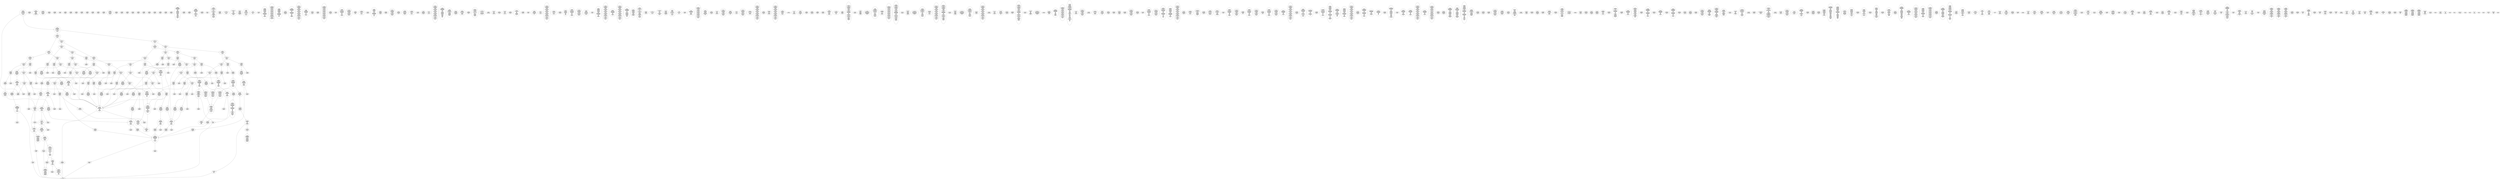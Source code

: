 /* Generated by GvGen v.1.0 (https://www.github.com/stricaud/gvgen) */

digraph G {
compound=true;
   node1 [label="[anywhere]"];
   node2 [label="# 0x0
PUSHX Data
PUSHX Data
MSTORE
PUSHX LogicData
CALLDATASIZE
LT
PUSHX Data
JUMPI
"];
   node3 [label="# 0xd
PUSHX Data
CALLDATALOAD
PUSHX BitData
SHR
PUSHX LogicData
GT
PUSHX Data
JUMPI
"];
   node4 [label="# 0x1e
PUSHX LogicData
GT
PUSHX Data
JUMPI
"];
   node5 [label="# 0x29
PUSHX LogicData
GT
PUSHX Data
JUMPI
"];
   node6 [label="# 0x34
PUSHX LogicData
EQ
PUSHX Data
JUMPI
"];
   node7 [label="# 0x3f
PUSHX LogicData
EQ
PUSHX Data
JUMPI
"];
   node8 [label="# 0x4a
PUSHX LogicData
EQ
PUSHX Data
JUMPI
"];
   node9 [label="# 0x55
PUSHX LogicData
EQ
PUSHX Data
JUMPI
"];
   node10 [label="# 0x60
PUSHX LogicData
EQ
PUSHX Data
JUMPI
"];
   node11 [label="# 0x6b
PUSHX Data
REVERT
"];
   node12 [label="# 0x6f
JUMPDEST
PUSHX LogicData
EQ
PUSHX Data
JUMPI
"];
   node13 [label="# 0x7b
PUSHX LogicData
EQ
PUSHX Data
JUMPI
"];
   node14 [label="# 0x86
PUSHX LogicData
EQ
PUSHX Data
JUMPI
"];
   node15 [label="# 0x91
PUSHX LogicData
EQ
PUSHX Data
JUMPI
"];
   node16 [label="# 0x9c
PUSHX Data
REVERT
"];
   node17 [label="# 0xa0
JUMPDEST
PUSHX LogicData
GT
PUSHX Data
JUMPI
"];
   node18 [label="# 0xac
PUSHX LogicData
EQ
PUSHX Data
JUMPI
"];
   node19 [label="# 0xb7
PUSHX LogicData
EQ
PUSHX Data
JUMPI
"];
   node20 [label="# 0xc2
PUSHX LogicData
EQ
PUSHX Data
JUMPI
"];
   node21 [label="# 0xcd
PUSHX LogicData
EQ
PUSHX Data
JUMPI
"];
   node22 [label="# 0xd8
PUSHX Data
REVERT
"];
   node23 [label="# 0xdc
JUMPDEST
PUSHX LogicData
EQ
PUSHX Data
JUMPI
"];
   node24 [label="# 0xe8
PUSHX LogicData
EQ
PUSHX Data
JUMPI
"];
   node25 [label="# 0xf3
PUSHX LogicData
EQ
PUSHX Data
JUMPI
"];
   node26 [label="# 0xfe
PUSHX LogicData
EQ
PUSHX Data
JUMPI
"];
   node27 [label="# 0x109
PUSHX Data
REVERT
"];
   node28 [label="# 0x10d
JUMPDEST
PUSHX LogicData
GT
PUSHX Data
JUMPI
"];
   node29 [label="# 0x119
PUSHX LogicData
GT
PUSHX Data
JUMPI
"];
   node30 [label="# 0x124
PUSHX LogicData
EQ
PUSHX Data
JUMPI
"];
   node31 [label="# 0x12f
PUSHX LogicData
EQ
PUSHX Data
JUMPI
"];
   node32 [label="# 0x13a
PUSHX LogicData
EQ
PUSHX Data
JUMPI
"];
   node33 [label="# 0x145
PUSHX LogicData
EQ
PUSHX Data
JUMPI
"];
   node34 [label="# 0x150
PUSHX LogicData
EQ
PUSHX Data
JUMPI
"];
   node35 [label="# 0x15b
PUSHX Data
REVERT
"];
   node36 [label="# 0x15f
JUMPDEST
PUSHX LogicData
EQ
PUSHX Data
JUMPI
"];
   node37 [label="# 0x16b
PUSHX LogicData
EQ
PUSHX Data
JUMPI
"];
   node38 [label="# 0x176
PUSHX LogicData
EQ
PUSHX Data
JUMPI
"];
   node39 [label="# 0x181
PUSHX LogicData
EQ
PUSHX Data
JUMPI
"];
   node40 [label="# 0x18c
PUSHX Data
REVERT
"];
   node41 [label="# 0x190
JUMPDEST
PUSHX LogicData
GT
PUSHX Data
JUMPI
"];
   node42 [label="# 0x19c
PUSHX LogicData
EQ
PUSHX Data
JUMPI
"];
   node43 [label="# 0x1a7
PUSHX LogicData
EQ
PUSHX Data
JUMPI
"];
   node44 [label="# 0x1b2
PUSHX LogicData
EQ
PUSHX Data
JUMPI
"];
   node45 [label="# 0x1bd
PUSHX LogicData
EQ
PUSHX Data
JUMPI
"];
   node46 [label="# 0x1c8
PUSHX Data
REVERT
"];
   node47 [label="# 0x1cc
JUMPDEST
PUSHX LogicData
EQ
PUSHX Data
JUMPI
"];
   node48 [label="# 0x1d8
PUSHX LogicData
EQ
PUSHX Data
JUMPI
"];
   node49 [label="# 0x1e3
PUSHX LogicData
EQ
PUSHX Data
JUMPI
"];
   node50 [label="# 0x1ee
PUSHX LogicData
EQ
PUSHX Data
JUMPI
"];
   node51 [label="# 0x1f9
JUMPDEST
PUSHX Data
REVERT
"];
   node52 [label="# 0x1fe
JUMPDEST
CALLVALUE
ISZERO
PUSHX Data
JUMPI
"];
   node53 [label="# 0x206
PUSHX Data
REVERT
"];
   node54 [label="# 0x20a
JUMPDEST
PUSHX Data
PUSHX Data
CALLDATASIZE
PUSHX Data
PUSHX Data
JUMP
"];
   node55 [label="# 0x219
JUMPDEST
PUSHX Data
JUMP
"];
   node56 [label="# 0x21e
JUMPDEST
PUSHX MemData
MLOAD
ISZERO
ISZERO
MSTORE
PUSHX ArithData
ADD
"];
   node57 [label="# 0x22a
JUMPDEST
PUSHX MemData
MLOAD
SUB
RETURN
"];
   node58 [label="# 0x233
JUMPDEST
CALLVALUE
ISZERO
PUSHX Data
JUMPI
"];
   node59 [label="# 0x23b
PUSHX Data
REVERT
"];
   node60 [label="# 0x23f
JUMPDEST
PUSHX Data
PUSHX Data
JUMP
"];
   node61 [label="# 0x248
JUMPDEST
PUSHX MemData
MLOAD
PUSHX Data
PUSHX Data
JUMP
"];
   node62 [label="# 0x255
JUMPDEST
CALLVALUE
ISZERO
PUSHX Data
JUMPI
"];
   node63 [label="# 0x25d
PUSHX Data
REVERT
"];
   node64 [label="# 0x261
JUMPDEST
PUSHX Data
PUSHX Data
CALLDATASIZE
PUSHX Data
PUSHX Data
JUMP
"];
   node65 [label="# 0x270
JUMPDEST
PUSHX Data
JUMP
"];
   node66 [label="# 0x275
JUMPDEST
PUSHX MemData
MLOAD
PUSHX ArithData
PUSHX BitData
PUSHX BitData
SHL
SUB
AND
MSTORE
PUSHX ArithData
ADD
PUSHX Data
JUMP
"];
   node67 [label="# 0x28d
JUMPDEST
CALLVALUE
ISZERO
PUSHX Data
JUMPI
"];
   node68 [label="# 0x295
PUSHX Data
REVERT
"];
   node69 [label="# 0x299
JUMPDEST
PUSHX Data
PUSHX Data
CALLDATASIZE
PUSHX Data
PUSHX Data
JUMP
"];
   node70 [label="# 0x2a8
JUMPDEST
PUSHX Data
JUMP
"];
   node71 [label="# 0x2ad
JUMPDEST
STOP
"];
   node72 [label="# 0x2af
JUMPDEST
CALLVALUE
ISZERO
PUSHX Data
JUMPI
"];
   node73 [label="# 0x2b7
PUSHX Data
REVERT
"];
   node74 [label="# 0x2bb
JUMPDEST
PUSHX Data
PUSHX Data
CALLDATASIZE
PUSHX Data
PUSHX Data
JUMP
"];
   node75 [label="# 0x2ca
JUMPDEST
PUSHX Data
JUMP
"];
   node76 [label="# 0x2cf
JUMPDEST
CALLVALUE
ISZERO
PUSHX Data
JUMPI
"];
   node77 [label="# 0x2d7
PUSHX Data
REVERT
"];
   node78 [label="# 0x2db
JUMPDEST
PUSHX Data
PUSHX Data
CALLDATASIZE
PUSHX Data
PUSHX Data
JUMP
"];
   node79 [label="# 0x2ea
JUMPDEST
PUSHX Data
JUMP
"];
   node80 [label="# 0x2ef
JUMPDEST
CALLVALUE
ISZERO
PUSHX Data
JUMPI
"];
   node81 [label="# 0x2f7
PUSHX Data
REVERT
"];
   node82 [label="# 0x2fb
JUMPDEST
PUSHX StorData
SLOAD
PUSHX Data
PUSHX ArithData
PUSHX BitData
PUSHX BitData
SHL
SUB
AND
JUMP
"];
   node83 [label="# 0x30f
JUMPDEST
CALLVALUE
ISZERO
PUSHX Data
JUMPI
"];
   node84 [label="# 0x317
PUSHX Data
REVERT
"];
   node85 [label="# 0x31b
JUMPDEST
PUSHX StorData
SLOAD
"];
   node86 [label="# 0x320
JUMPDEST
PUSHX MemData
MLOAD
MSTORE
PUSHX ArithData
ADD
PUSHX Data
JUMP
"];
   node87 [label="# 0x32e
JUMPDEST
CALLVALUE
ISZERO
PUSHX Data
JUMPI
"];
   node88 [label="# 0x336
PUSHX Data
REVERT
"];
   node89 [label="# 0x33a
JUMPDEST
PUSHX Data
PUSHX Data
CALLDATASIZE
PUSHX Data
PUSHX Data
JUMP
"];
   node90 [label="# 0x349
JUMPDEST
PUSHX Data
JUMP
"];
   node91 [label="# 0x34e
JUMPDEST
CALLVALUE
ISZERO
PUSHX Data
JUMPI
"];
   node92 [label="# 0x356
PUSHX Data
REVERT
"];
   node93 [label="# 0x35a
JUMPDEST
PUSHX Data
PUSHX Data
CALLDATASIZE
PUSHX Data
PUSHX Data
JUMP
"];
   node94 [label="# 0x369
JUMPDEST
PUSHX Data
JUMP
"];
   node95 [label="# 0x36e
JUMPDEST
CALLVALUE
ISZERO
PUSHX Data
JUMPI
"];
   node96 [label="# 0x376
PUSHX Data
REVERT
"];
   node97 [label="# 0x37a
JUMPDEST
PUSHX Data
PUSHX Data
CALLDATASIZE
PUSHX Data
PUSHX Data
JUMP
"];
   node98 [label="# 0x389
JUMPDEST
PUSHX Data
JUMP
"];
   node99 [label="# 0x38e
JUMPDEST
CALLVALUE
ISZERO
PUSHX Data
JUMPI
"];
   node100 [label="# 0x396
PUSHX Data
REVERT
"];
   node101 [label="# 0x39a
JUMPDEST
PUSHX Data
PUSHX Data
CALLDATASIZE
PUSHX Data
PUSHX Data
JUMP
"];
   node102 [label="# 0x3a9
JUMPDEST
PUSHX Data
JUMP
"];
   node103 [label="# 0x3ae
JUMPDEST
CALLVALUE
ISZERO
PUSHX Data
JUMPI
"];
   node104 [label="# 0x3b6
PUSHX Data
REVERT
"];
   node105 [label="# 0x3ba
JUMPDEST
PUSHX Data
PUSHX Data
CALLDATASIZE
PUSHX Data
PUSHX Data
JUMP
"];
   node106 [label="# 0x3c9
JUMPDEST
PUSHX Data
JUMP
"];
   node107 [label="# 0x3ce
JUMPDEST
CALLVALUE
ISZERO
PUSHX Data
JUMPI
"];
   node108 [label="# 0x3d6
PUSHX Data
REVERT
"];
   node109 [label="# 0x3da
JUMPDEST
PUSHX Data
PUSHX Data
CALLDATASIZE
PUSHX Data
PUSHX Data
JUMP
"];
   node110 [label="# 0x3e9
JUMPDEST
PUSHX Data
JUMP
"];
   node111 [label="# 0x3ee
JUMPDEST
PUSHX MemData
MLOAD
PUSHX Data
PUSHX Data
JUMP
"];
   node112 [label="# 0x3fb
JUMPDEST
CALLVALUE
ISZERO
PUSHX Data
JUMPI
"];
   node113 [label="# 0x403
PUSHX Data
REVERT
"];
   node114 [label="# 0x407
JUMPDEST
PUSHX Data
PUSHX Data
CALLDATASIZE
PUSHX Data
PUSHX Data
JUMP
"];
   node115 [label="# 0x416
JUMPDEST
PUSHX Data
JUMP
"];
   node116 [label="# 0x41b
JUMPDEST
CALLVALUE
ISZERO
PUSHX Data
JUMPI
"];
   node117 [label="# 0x423
PUSHX Data
REVERT
"];
   node118 [label="# 0x427
JUMPDEST
PUSHX Data
PUSHX Data
CALLDATASIZE
PUSHX Data
PUSHX Data
JUMP
"];
   node119 [label="# 0x436
JUMPDEST
PUSHX Data
JUMP
"];
   node120 [label="# 0x43b
JUMPDEST
CALLVALUE
ISZERO
PUSHX Data
JUMPI
"];
   node121 [label="# 0x443
PUSHX Data
REVERT
"];
   node122 [label="# 0x447
JUMPDEST
PUSHX Data
PUSHX Data
CALLDATASIZE
PUSHX Data
PUSHX Data
JUMP
"];
   node123 [label="# 0x456
JUMPDEST
PUSHX Data
JUMP
"];
   node124 [label="# 0x45b
JUMPDEST
CALLVALUE
ISZERO
PUSHX Data
JUMPI
"];
   node125 [label="# 0x463
PUSHX Data
REVERT
"];
   node126 [label="# 0x467
JUMPDEST
PUSHX Data
PUSHX Data
CALLDATASIZE
PUSHX Data
PUSHX Data
JUMP
"];
   node127 [label="# 0x476
JUMPDEST
PUSHX Data
JUMP
"];
   node128 [label="# 0x47b
JUMPDEST
CALLVALUE
ISZERO
PUSHX Data
JUMPI
"];
   node129 [label="# 0x483
PUSHX Data
REVERT
"];
   node130 [label="# 0x487
JUMPDEST
PUSHX Data
PUSHX Data
JUMP
"];
   node131 [label="# 0x490
JUMPDEST
PUSHX Data
PUSHX Data
JUMP
"];
   node132 [label="# 0x498
JUMPDEST
CALLVALUE
ISZERO
PUSHX Data
JUMPI
"];
   node133 [label="# 0x4a0
PUSHX Data
REVERT
"];
   node134 [label="# 0x4a4
JUMPDEST
PUSHX Data
PUSHX Data
CALLDATASIZE
PUSHX Data
PUSHX Data
JUMP
"];
   node135 [label="# 0x4b3
JUMPDEST
PUSHX Data
JUMP
"];
   node136 [label="# 0x4b8
JUMPDEST
CALLVALUE
ISZERO
PUSHX Data
JUMPI
"];
   node137 [label="# 0x4c0
PUSHX Data
REVERT
"];
   node138 [label="# 0x4c4
JUMPDEST
PUSHX StorData
SLOAD
PUSHX ArithData
PUSHX BitData
PUSHX BitData
SHL
SUB
AND
PUSHX Data
JUMP
"];
   node139 [label="# 0x4d6
JUMPDEST
CALLVALUE
ISZERO
PUSHX Data
JUMPI
"];
   node140 [label="# 0x4de
PUSHX Data
REVERT
"];
   node141 [label="# 0x4e2
JUMPDEST
PUSHX Data
PUSHX Data
JUMP
"];
   node142 [label="# 0x4eb
JUMPDEST
PUSHX Data
PUSHX Data
CALLDATASIZE
PUSHX Data
PUSHX Data
JUMP
"];
   node143 [label="# 0x4f9
JUMPDEST
PUSHX Data
JUMP
"];
   node144 [label="# 0x4fe
JUMPDEST
CALLVALUE
ISZERO
PUSHX Data
JUMPI
"];
   node145 [label="# 0x506
PUSHX Data
REVERT
"];
   node146 [label="# 0x50a
JUMPDEST
PUSHX Data
PUSHX Data
CALLDATASIZE
PUSHX Data
PUSHX Data
JUMP
"];
   node147 [label="# 0x519
JUMPDEST
PUSHX Data
JUMP
"];
   node148 [label="# 0x51e
JUMPDEST
CALLVALUE
ISZERO
PUSHX Data
JUMPI
"];
   node149 [label="# 0x526
PUSHX Data
REVERT
"];
   node150 [label="# 0x52a
JUMPDEST
PUSHX Data
PUSHX Data
JUMP
"];
   node151 [label="# 0x533
JUMPDEST
CALLVALUE
ISZERO
PUSHX Data
JUMPI
"];
   node152 [label="# 0x53b
PUSHX Data
REVERT
"];
   node153 [label="# 0x53f
JUMPDEST
PUSHX Data
PUSHX Data
CALLDATASIZE
PUSHX Data
PUSHX Data
JUMP
"];
   node154 [label="# 0x54e
JUMPDEST
PUSHX Data
JUMP
"];
   node155 [label="# 0x553
JUMPDEST
CALLVALUE
ISZERO
PUSHX Data
JUMPI
"];
   node156 [label="# 0x55b
PUSHX Data
REVERT
"];
   node157 [label="# 0x55f
JUMPDEST
PUSHX Data
PUSHX Data
CALLDATASIZE
PUSHX Data
PUSHX Data
JUMP
"];
   node158 [label="# 0x56e
JUMPDEST
PUSHX Data
JUMP
"];
   node159 [label="# 0x573
JUMPDEST
CALLVALUE
ISZERO
PUSHX Data
JUMPI
"];
   node160 [label="# 0x57b
PUSHX Data
REVERT
"];
   node161 [label="# 0x57f
JUMPDEST
PUSHX Data
PUSHX Data
CALLDATASIZE
PUSHX Data
PUSHX Data
JUMP
"];
   node162 [label="# 0x58e
JUMPDEST
PUSHX Data
JUMP
"];
   node163 [label="# 0x593
JUMPDEST
CALLVALUE
ISZERO
PUSHX Data
JUMPI
"];
   node164 [label="# 0x59b
PUSHX Data
REVERT
"];
   node165 [label="# 0x59f
JUMPDEST
PUSHX Data
PUSHX Data
JUMP
"];
   node166 [label="# 0x5a9
JUMPDEST
CALLVALUE
ISZERO
PUSHX Data
JUMPI
"];
   node167 [label="# 0x5b1
PUSHX Data
REVERT
"];
   node168 [label="# 0x5b5
JUMPDEST
PUSHX Data
PUSHX Data
CALLDATASIZE
PUSHX Data
PUSHX Data
JUMP
"];
   node169 [label="# 0x5c4
JUMPDEST
PUSHX Data
JUMP
"];
   node170 [label="# 0x5c9
JUMPDEST
CALLVALUE
ISZERO
PUSHX Data
JUMPI
"];
   node171 [label="# 0x5d1
PUSHX Data
REVERT
"];
   node172 [label="# 0x5d5
JUMPDEST
PUSHX Data
PUSHX Data
CALLDATASIZE
PUSHX Data
PUSHX Data
JUMP
"];
   node173 [label="# 0x5e4
JUMPDEST
PUSHX ArithData
PUSHX BitData
PUSHX BitData
SHL
SUB
AND
PUSHX Data
MSTORE
PUSHX Data
PUSHX Data
MSTORE
PUSHX Data
SHA3
AND
MSTORE
MSTORE
SHA3
SLOAD
PUSHX BitData
AND
JUMP
"];
   node174 [label="# 0x612
JUMPDEST
CALLVALUE
ISZERO
PUSHX Data
JUMPI
"];
   node175 [label="# 0x61a
PUSHX Data
REVERT
"];
   node176 [label="# 0x61e
JUMPDEST
PUSHX Data
PUSHX Data
CALLDATASIZE
PUSHX Data
PUSHX Data
JUMP
"];
   node177 [label="# 0x62d
JUMPDEST
PUSHX Data
JUMP
"];
   node178 [label="# 0x632
JUMPDEST
CALLVALUE
ISZERO
PUSHX Data
JUMPI
"];
   node179 [label="# 0x63a
PUSHX Data
REVERT
"];
   node180 [label="# 0x63e
JUMPDEST
PUSHX Data
PUSHX Data
CALLDATASIZE
PUSHX Data
PUSHX Data
JUMP
"];
   node181 [label="# 0x64d
JUMPDEST
PUSHX Data
JUMP
"];
   node182 [label="# 0x652
JUMPDEST
PUSHX Data
PUSHX ArithData
PUSHX BitData
PUSHX BitData
SHL
SUB
NOT
AND
PUSHX BitData
PUSHX BitData
SHL
EQ
PUSHX Data
JUMPI
"];
   node183 [label="# 0x66e
PUSHX Data
PUSHX Data
JUMP
"];
   node184 [label="# 0x677
JUMPDEST
JUMP
"];
   node185 [label="# 0x67d
JUMPDEST
PUSHX Data
PUSHX StorData
SLOAD
PUSHX Data
PUSHX Data
JUMP
"];
   node186 [label="# 0x68c
JUMPDEST
PUSHX ArithData
ADD
PUSHX ArithData
DIV
MUL
PUSHX ArithData
ADD
PUSHX MemData
MLOAD
ADD
PUSHX Data
MSTORE
MSTORE
PUSHX ArithData
ADD
SLOAD
PUSHX Data
PUSHX Data
JUMP
"];
   node187 [label="# 0x6b8
JUMPDEST
ISZERO
PUSHX Data
JUMPI
"];
   node188 [label="# 0x6bf
PUSHX LogicData
LT
PUSHX Data
JUMPI
"];
   node189 [label="# 0x6c7
PUSHX ArithData
SLOAD
DIV
MUL
MSTORE
PUSHX ArithData
ADD
PUSHX Data
JUMP
"];
   node190 [label="# 0x6da
JUMPDEST
ADD
PUSHX Data
MSTORE
PUSHX Data
PUSHX Data
SHA3
"];
   node191 [label="# 0x6e8
JUMPDEST
SLOAD
MSTORE
PUSHX ArithData
ADD
PUSHX ArithData
ADD
GT
PUSHX Data
JUMPI
"];
   node192 [label="# 0x6fc
SUB
PUSHX BitData
AND
ADD
"];
   node193 [label="# 0x705
JUMPDEST
JUMP
"];
   node194 [label="# 0x70f
JUMPDEST
PUSHX Data
MSTORE
PUSHX Data
PUSHX Data
MSTORE
PUSHX Data
SHA3
SLOAD
PUSHX ArithData
PUSHX BitData
PUSHX BitData
SHL
SUB
AND
PUSHX Data
JUMPI
"];
   node195 [label="# 0x72c
PUSHX MemData
MLOAD
PUSHX BitData
PUSHX BitData
SHL
MSTORE
PUSHX Data
PUSHX ArithData
ADD
MSTORE
PUSHX Data
PUSHX ArithData
ADD
MSTORE
PUSHX Data
PUSHX ArithData
ADD
MSTORE
PUSHX BitData
PUSHX BitData
SHL
PUSHX ArithData
ADD
MSTORE
PUSHX ArithData
ADD
"];
   node196 [label="# 0x784
JUMPDEST
PUSHX MemData
MLOAD
SUB
REVERT
"];
   node197 [label="# 0x78d
JUMPDEST
PUSHX Data
MSTORE
PUSHX Data
PUSHX Data
MSTORE
PUSHX Data
SHA3
SLOAD
PUSHX ArithData
PUSHX BitData
PUSHX BitData
SHL
SUB
AND
JUMP
"];
   node198 [label="# 0x7a9
JUMPDEST
PUSHX Data
PUSHX Data
PUSHX Data
JUMP
"];
   node199 [label="# 0x7b4
JUMPDEST
PUSHX ArithData
PUSHX BitData
PUSHX BitData
SHL
SUB
AND
PUSHX ArithData
PUSHX BitData
PUSHX BitData
SHL
SUB
AND
EQ
ISZERO
PUSHX Data
JUMPI
"];
   node200 [label="# 0x7d1
PUSHX MemData
MLOAD
PUSHX BitData
PUSHX BitData
SHL
MSTORE
PUSHX Data
PUSHX ArithData
ADD
MSTORE
PUSHX Data
PUSHX ArithData
ADD
MSTORE
PUSHX Data
PUSHX ArithData
ADD
MSTORE
PUSHX BitData
PUSHX BitData
SHL
PUSHX ArithData
ADD
MSTORE
PUSHX ArithData
ADD
PUSHX Data
JUMP
"];
   node201 [label="# 0x822
JUMPDEST
CALLER
PUSHX ArithData
PUSHX BitData
PUSHX BitData
SHL
SUB
AND
EQ
PUSHX Data
JUMPI
"];
   node202 [label="# 0x834
PUSHX Data
CALLER
PUSHX Data
JUMP
"];
   node203 [label="# 0x83e
JUMPDEST
PUSHX Data
JUMPI
"];
   node204 [label="# 0x843
PUSHX MemData
MLOAD
PUSHX BitData
PUSHX BitData
SHL
MSTORE
PUSHX Data
PUSHX ArithData
ADD
MSTORE
PUSHX Data
PUSHX ArithData
ADD
MSTORE
PUSHX Data
PUSHX ArithData
ADD
MSTORE
PUSHX Data
PUSHX ArithData
ADD
MSTORE
PUSHX ArithData
ADD
PUSHX Data
JUMP
"];
   node205 [label="# 0x8b0
JUMPDEST
PUSHX Data
PUSHX Data
JUMP
"];
   node206 [label="# 0x8ba
JUMPDEST
JUMP
"];
   node207 [label="# 0x8bf
JUMPDEST
PUSHX StorData
SLOAD
PUSHX ArithData
PUSHX BitData
PUSHX BitData
SHL
SUB
AND
CALLER
EQ
PUSHX Data
JUMPI
"];
   node208 [label="# 0x8d2
PUSHX MemData
MLOAD
PUSHX BitData
PUSHX BitData
SHL
MSTORE
PUSHX ArithData
ADD
PUSHX Data
PUSHX Data
JUMP
"];
   node209 [label="# 0x8e9
JUMPDEST
PUSHX Data
SSTORE
JUMP
"];
   node210 [label="# 0x8ee
JUMPDEST
PUSHX StorData
SLOAD
LT
PUSHX Data
JUMPI
"];
   node211 [label="# 0x8fa
PUSHX Data
REVERT
"];
   node212 [label="# 0x8fe
JUMPDEST
PUSHX Data
MSTORE
PUSHX Data
SHA3
ADD
SLOAD
PUSHX ArithData
PUSHX BitData
PUSHX BitData
SHL
SUB
AND
JUMP
"];
   node213 [label="# 0x918
JUMPDEST
PUSHX Data
CALLER
PUSHX Data
JUMP
"];
   node214 [label="# 0x922
JUMPDEST
PUSHX Data
JUMPI
"];
   node215 [label="# 0x927
PUSHX MemData
MLOAD
PUSHX BitData
PUSHX BitData
SHL
MSTORE
PUSHX ArithData
ADD
PUSHX Data
PUSHX Data
JUMP
"];
   node216 [label="# 0x93e
JUMPDEST
PUSHX Data
PUSHX Data
JUMP
"];
   node217 [label="# 0x949
JUMPDEST
PUSHX Data
PUSHX StorData
SLOAD
PUSHX Data
PUSHX Data
JUMP
"];
   node218 [label="# 0x959
JUMPDEST
PUSHX StorData
SLOAD
LT
PUSHX Data
JUMPI
"];
   node219 [label="# 0x965
PUSHX Data
REVERT
"];
   node220 [label="# 0x969
JUMPDEST
PUSHX Data
PUSHX Data
PUSHX Data
JUMP
"];
   node221 [label="# 0x974
JUMPDEST
LT
PUSHX Data
JUMPI
"];
   node222 [label="# 0x97b
PUSHX MemData
MLOAD
PUSHX BitData
PUSHX BitData
SHL
MSTORE
PUSHX Data
PUSHX ArithData
ADD
MSTORE
PUSHX Data
PUSHX ArithData
ADD
MSTORE
PUSHX Data
PUSHX ArithData
ADD
MSTORE
PUSHX BitData
PUSHX BitData
SHL
PUSHX ArithData
ADD
MSTORE
PUSHX ArithData
ADD
PUSHX Data
JUMP
"];
   node223 [label="# 0x9d6
JUMPDEST
PUSHX ArithData
PUSHX BitData
PUSHX BitData
SHL
SUB
AND
PUSHX Data
MSTORE
PUSHX Data
PUSHX Data
MSTORE
PUSHX Data
SHA3
MSTORE
MSTORE
SHA3
SLOAD
JUMP
"];
   node224 [label="# 0x9ff
JUMPDEST
PUSHX Data
PUSHX MemData
MLOAD
PUSHX ArithData
ADD
PUSHX Data
MSTORE
PUSHX Data
MSTORE
PUSHX Data
JUMP
"];
   node225 [label="# 0xa1a
JUMPDEST
PUSHX Data
PUSHX Data
PUSHX Data
PUSHX Data
JUMP
"];
   node226 [label="# 0xa27
JUMPDEST
PUSHX Data
PUSHX LogicData
GT
ISZERO
PUSHX Data
JUMPI
"];
   node227 [label="# 0xa3d
PUSHX Data
PUSHX Data
JUMP
"];
   node228 [label="# 0xa44
JUMPDEST
PUSHX MemData
MLOAD
MSTORE
PUSHX ArithData
MUL
PUSHX ArithData
ADD
ADD
PUSHX Data
MSTORE
ISZERO
PUSHX Data
JUMPI
"];
   node229 [label="# 0xa5e
PUSHX ArithData
ADD
PUSHX ArithData
MUL
CALLDATASIZE
CALLDATACOPY
ADD
"];
   node230 [label="# 0xa6d
JUMPDEST
PUSHX Data
"];
   node231 [label="# 0xa73
JUMPDEST
LT
ISZERO
PUSHX Data
JUMPI
"];
   node232 [label="# 0xa7c
PUSHX Data
PUSHX Data
JUMP
"];
   node233 [label="# 0xa85
JUMPDEST
MLOAD
LT
PUSHX Data
JUMPI
"];
   node234 [label="# 0xa90
PUSHX Data
PUSHX Data
JUMP
"];
   node235 [label="# 0xa97
JUMPDEST
PUSHX ArithData
MUL
ADD
ADD
MSTORE
PUSHX Data
PUSHX Data
JUMP
"];
   node236 [label="# 0xaac
JUMPDEST
PUSHX Data
JUMP
"];
   node237 [label="# 0xab4
JUMPDEST
JUMP
"];
   node238 [label="# 0xabc
JUMPDEST
PUSHX Data
PUSHX Data
PUSHX StorData
SLOAD
JUMP
"];
   node239 [label="# 0xac7
JUMPDEST
LT
PUSHX Data
JUMPI
"];
   node240 [label="# 0xace
PUSHX MemData
MLOAD
PUSHX BitData
PUSHX BitData
SHL
MSTORE
PUSHX Data
PUSHX ArithData
ADD
MSTORE
PUSHX Data
PUSHX ArithData
ADD
MSTORE
PUSHX Data
PUSHX ArithData
ADD
MSTORE
PUSHX BitData
PUSHX BitData
SHL
PUSHX ArithData
ADD
MSTORE
PUSHX ArithData
ADD
PUSHX Data
JUMP
"];
   node241 [label="# 0xb2a
JUMPDEST
PUSHX StorData
SLOAD
LT
PUSHX Data
JUMPI
"];
   node242 [label="# 0xb36
PUSHX Data
PUSHX Data
JUMP
"];
   node243 [label="# 0xb3d
JUMPDEST
PUSHX Data
MSTORE
PUSHX Data
PUSHX Data
SHA3
ADD
SLOAD
JUMP
"];
   node244 [label="# 0xb4f
JUMPDEST
PUSHX StorData
SLOAD
PUSHX ArithData
PUSHX BitData
PUSHX BitData
SHL
SUB
AND
CALLER
EQ
PUSHX Data
JUMPI
"];
   node245 [label="# 0xb62
PUSHX MemData
MLOAD
PUSHX BitData
PUSHX BitData
SHL
MSTORE
PUSHX ArithData
ADD
PUSHX Data
PUSHX Data
JUMP
"];
   node246 [label="# 0xb79
JUMPDEST
MLOAD
PUSHX Data
PUSHX Data
PUSHX ArithData
ADD
PUSHX Data
JUMP
"];
   node247 [label="# 0xb8c
JUMPDEST
JUMP
"];
   node248 [label="# 0xb90
JUMPDEST
PUSHX Data
MSTORE
PUSHX Data
PUSHX Data
MSTORE
PUSHX Data
SHA3
SLOAD
PUSHX ArithData
PUSHX BitData
PUSHX BitData
SHL
SUB
AND
PUSHX Data
JUMPI
"];
   node249 [label="# 0xbae
PUSHX MemData
MLOAD
PUSHX BitData
PUSHX BitData
SHL
MSTORE
PUSHX Data
PUSHX ArithData
ADD
MSTORE
PUSHX Data
PUSHX ArithData
ADD
MSTORE
PUSHX Data
PUSHX ArithData
ADD
MSTORE
PUSHX BitData
PUSHX BitData
SHL
PUSHX ArithData
ADD
MSTORE
PUSHX ArithData
ADD
PUSHX Data
JUMP
"];
   node250 [label="# 0xc07
JUMPDEST
PUSHX Data
PUSHX ArithData
PUSHX BitData
PUSHX BitData
SHL
SUB
AND
PUSHX Data
JUMPI
"];
   node251 [label="# 0xc18
PUSHX MemData
MLOAD
PUSHX BitData
PUSHX BitData
SHL
MSTORE
PUSHX Data
PUSHX ArithData
ADD
MSTORE
PUSHX Data
PUSHX ArithData
ADD
MSTORE
PUSHX Data
PUSHX ArithData
ADD
MSTORE
PUSHX BitData
PUSHX BitData
SHL
PUSHX ArithData
ADD
MSTORE
PUSHX ArithData
ADD
PUSHX Data
JUMP
"];
   node252 [label="# 0xc72
JUMPDEST
PUSHX ArithData
PUSHX BitData
PUSHX BitData
SHL
SUB
AND
PUSHX Data
MSTORE
PUSHX Data
PUSHX Data
MSTORE
PUSHX Data
SHA3
SLOAD
JUMP
"];
   node253 [label="# 0xc8e
JUMPDEST
PUSHX StorData
SLOAD
PUSHX ArithData
PUSHX BitData
PUSHX BitData
SHL
SUB
AND
CALLER
EQ
PUSHX Data
JUMPI
"];
   node254 [label="# 0xca1
PUSHX MemData
MLOAD
PUSHX BitData
PUSHX BitData
SHL
MSTORE
PUSHX ArithData
ADD
PUSHX Data
PUSHX Data
JUMP
"];
   node255 [label="# 0xcb8
JUMPDEST
PUSHX Data
PUSHX Data
PUSHX Data
JUMP
"];
   node256 [label="# 0xcc2
JUMPDEST
JUMP
"];
   node257 [label="# 0xcc4
JUMPDEST
PUSHX StorData
SLOAD
PUSHX ArithData
PUSHX BitData
PUSHX BitData
SHL
SUB
AND
CALLER
EQ
PUSHX Data
JUMPI
"];
   node258 [label="# 0xcd7
PUSHX MemData
MLOAD
PUSHX BitData
PUSHX BitData
SHL
MSTORE
PUSHX ArithData
ADD
PUSHX Data
PUSHX Data
JUMP
"];
   node259 [label="# 0xcee
JUMPDEST
PUSHX MemData
MLOAD
CALLER
SELFBALANCE
ISZERO
PUSHX ArithData
MUL
PUSHX Data
CALL
PUSHX Data
JUMPI
"];
   node260 [label="# 0xd0e
PUSHX Data
REVERT
"];
   node261 [label="# 0xd12
JUMPDEST
PUSHX Data
PUSHX Data
MSTORE
PUSHX Data
MSTORE
PUSHX Data
SHA3
SLOAD
PUSHX Data
PUSHX Data
JUMP
"];
   node262 [label="# 0xd2b
JUMPDEST
PUSHX ArithData
ADD
PUSHX ArithData
DIV
MUL
PUSHX ArithData
ADD
PUSHX MemData
MLOAD
ADD
PUSHX Data
MSTORE
MSTORE
PUSHX ArithData
ADD
SLOAD
PUSHX Data
PUSHX Data
JUMP
"];
   node263 [label="# 0xd57
JUMPDEST
ISZERO
PUSHX Data
JUMPI
"];
   node264 [label="# 0xd5e
PUSHX LogicData
LT
PUSHX Data
JUMPI
"];
   node265 [label="# 0xd66
PUSHX ArithData
SLOAD
DIV
MUL
MSTORE
PUSHX ArithData
ADD
PUSHX Data
JUMP
"];
   node266 [label="# 0xd79
JUMPDEST
ADD
PUSHX Data
MSTORE
PUSHX Data
PUSHX Data
SHA3
"];
   node267 [label="# 0xd87
JUMPDEST
SLOAD
MSTORE
PUSHX ArithData
ADD
PUSHX ArithData
ADD
GT
PUSHX Data
JUMPI
"];
   node268 [label="# 0xd9b
SUB
PUSHX BitData
AND
ADD
"];
   node269 [label="# 0xda4
JUMPDEST
JUMP
"];
   node270 [label="# 0xdac
JUMPDEST
PUSHX Data
PUSHX StorData
SLOAD
PUSHX Data
PUSHX Data
JUMP
"];
   node271 [label="# 0xdbb
JUMPDEST
PUSHX LogicData
PUSHX StorData
SLOAD
EQ
ISZERO
PUSHX Data
JUMPI
"];
   node272 [label="# 0xdc7
PUSHX MemData
MLOAD
PUSHX BitData
PUSHX BitData
SHL
MSTORE
PUSHX Data
PUSHX ArithData
ADD
MSTORE
PUSHX Data
PUSHX ArithData
ADD
MSTORE
PUSHX Data
PUSHX ArithData
ADD
MSTORE
PUSHX ArithData
ADD
PUSHX Data
JUMP
"];
   node273 [label="# 0xe0e
JUMPDEST
PUSHX Data
PUSHX Data
SSTORE
PUSHX Data
PUSHX Data
PUSHX StorData
SLOAD
JUMP
"];
   node274 [label="# 0xe20
JUMPDEST
PUSHX Data
PUSHX Data
JUMP
"];
   node275 [label="# 0xe2a
JUMPDEST
GT
ISZERO
PUSHX Data
JUMPI
"];
   node276 [label="# 0xe31
PUSHX MemData
MLOAD
PUSHX BitData
PUSHX BitData
SHL
MSTORE
PUSHX ArithData
ADD
PUSHX Data
PUSHX Data
JUMP
"];
   node277 [label="# 0xe48
JUMPDEST
PUSHX Data
PUSHX Data
PUSHX StorData
SLOAD
JUMP
"];
   node278 [label="# 0xe54
JUMPDEST
LT
PUSHX Data
JUMPI
"];
   node279 [label="# 0xe5a
PUSHX MemData
MLOAD
PUSHX BitData
PUSHX BitData
SHL
MSTORE
PUSHX ArithData
ADD
PUSHX Data
PUSHX Data
JUMP
"];
   node280 [label="# 0xe71
JUMPDEST
PUSHX LogicData
GT
ISZERO
PUSHX Data
JUMPI
"];
   node281 [label="# 0xe7b
PUSHX MemData
MLOAD
PUSHX BitData
PUSHX BitData
SHL
MSTORE
PUSHX Data
PUSHX ArithData
ADD
MSTORE
PUSHX Data
PUSHX ArithData
ADD
MSTORE
PUSHX Data
PUSHX ArithData
ADD
MSTORE
PUSHX BitData
PUSHX BitData
SHL
PUSHX ArithData
ADD
MSTORE
PUSHX ArithData
ADD
PUSHX Data
JUMP
"];
   node282 [label="# 0xed8
JUMPDEST
PUSHX Data
PUSHX Data
JUMP
"];
   node283 [label="# 0xee1
JUMPDEST
CALLVALUE
LT
ISZERO
PUSHX Data
JUMPI
"];
   node284 [label="# 0xee9
PUSHX MemData
MLOAD
PUSHX BitData
PUSHX BitData
SHL
MSTORE
PUSHX Data
PUSHX ArithData
ADD
MSTORE
PUSHX Data
PUSHX ArithData
ADD
MSTORE
PUSHX Data
PUSHX ArithData
ADD
MSTORE
PUSHX BitData
PUSHX BitData
SHL
PUSHX ArithData
ADD
MSTORE
PUSHX ArithData
ADD
PUSHX Data
JUMP
"];
   node285 [label="# 0xf3b
JUMPDEST
PUSHX StorData
SLOAD
TIMESTAMP
LT
PUSHX Data
JUMPI
"];
   node286 [label="# 0xf45
PUSHX Data
"];
   node287 [label="# 0xf47
JUMPDEST
LT
ISZERO
PUSHX Data
JUMPI
"];
   node288 [label="# 0xf50
PUSHX Data
CALLER
PUSHX Data
PUSHX StorData
SLOAD
JUMP
"];
   node289 [label="# 0xf5c
JUMPDEST
PUSHX Data
JUMP
"];
   node290 [label="# 0xf61
JUMPDEST
PUSHX Data
PUSHX Data
JUMP
"];
   node291 [label="# 0xf6b
JUMPDEST
PUSHX Data
JUMP
"];
   node292 [label="# 0xf73
JUMPDEST
PUSHX Data
JUMP
"];
   node293 [label="# 0xf79
JUMPDEST
PUSHX StorData
SLOAD
TIMESTAMP
LT
ISZERO
PUSHX Data
JUMPI
"];
   node294 [label="# 0xf85
PUSHX StorData
SLOAD
TIMESTAMP
LT
ISZERO
"];
   node295 [label="# 0xf8c
JUMPDEST
ISZERO
PUSHX Data
JUMPI
"];
   node296 [label="# 0xf92
PUSHX StorData
SLOAD
PUSHX MemData
MLOAD
PUSHX BitData
PUSHX BitData
SHL
MSTORE
CALLER
PUSHX ArithData
ADD
MSTORE
PUSHX ArithData
PUSHX BitData
PUSHX BitData
SHL
SUB
AND
PUSHX Data
PUSHX ArithData
ADD
PUSHX Data
PUSHX MemData
MLOAD
SUB
EXTCODESIZE
ISZERO
ISZERO
PUSHX Data
JUMPI
"];
   node297 [label="# 0xfd0
PUSHX Data
REVERT
"];
   node298 [label="# 0xfd4
JUMPDEST
GAS
STATICCALL
ISZERO
ISZERO
PUSHX Data
JUMPI
"];
   node299 [label="# 0xfdf
RETURNDATASIZE
PUSHX Data
RETURNDATACOPY
RETURNDATASIZE
PUSHX Data
REVERT
"];
   node300 [label="# 0xfe8
JUMPDEST
PUSHX MemData
MLOAD
RETURNDATASIZE
PUSHX BitData
NOT
PUSHX ArithData
ADD
AND
ADD
PUSHX Data
MSTORE
ADD
PUSHX Data
PUSHX Data
JUMP
"];
   node301 [label="# 0x100c
JUMPDEST
PUSHX BitData
AND
GT
ISZERO
PUSHX Data
JUMPI
"];
   node302 [label="# 0x1017
PUSHX MemData
MLOAD
PUSHX BitData
PUSHX BitData
SHL
MSTORE
PUSHX Data
PUSHX ArithData
ADD
MSTORE
PUSHX Data
PUSHX ArithData
ADD
MSTORE
PUSHX Data
PUSHX ArithData
ADD
MSTORE
PUSHX Data
PUSHX ArithData
ADD
MSTORE
PUSHX ArithData
ADD
PUSHX Data
JUMP
"];
   node303 [label="# 0x1084
JUMPDEST
PUSHX StorData
SLOAD
PUSHX MemData
MLOAD
PUSHX BitData
PUSHX BitData
SHL
MSTORE
CALLER
PUSHX ArithData
ADD
MSTORE
PUSHX Data
PUSHX ArithData
PUSHX BitData
PUSHX BitData
SHL
SUB
AND
PUSHX Data
PUSHX ArithData
ADD
PUSHX Data
PUSHX MemData
MLOAD
SUB
EXTCODESIZE
ISZERO
ISZERO
PUSHX Data
JUMPI
"];
   node304 [label="# 0x10c4
PUSHX Data
REVERT
"];
   node305 [label="# 0x10c8
JUMPDEST
GAS
STATICCALL
ISZERO
ISZERO
PUSHX Data
JUMPI
"];
   node306 [label="# 0x10d3
RETURNDATASIZE
PUSHX Data
RETURNDATACOPY
RETURNDATASIZE
PUSHX Data
REVERT
"];
   node307 [label="# 0x10dc
JUMPDEST
PUSHX MemData
MLOAD
RETURNDATASIZE
PUSHX BitData
NOT
PUSHX ArithData
ADD
AND
ADD
PUSHX Data
MSTORE
ADD
PUSHX Data
PUSHX Data
JUMP
"];
   node308 [label="# 0x1100
JUMPDEST
PUSHX BitData
AND
GT
PUSHX Data
JUMPI
"];
   node309 [label="# 0x1109
PUSHX MemData
MLOAD
PUSHX BitData
PUSHX BitData
SHL
MSTORE
PUSHX Data
PUSHX ArithData
ADD
MSTORE
PUSHX Data
PUSHX ArithData
ADD
MSTORE
PUSHX Data
PUSHX ArithData
ADD
MSTORE
PUSHX BitData
PUSHX BitData
SHL
PUSHX ArithData
ADD
MSTORE
PUSHX ArithData
ADD
PUSHX Data
JUMP
"];
   node310 [label="# 0x1164
JUMPDEST
PUSHX StorData
SLOAD
PUSHX MemData
MLOAD
PUSHX BitData
PUSHX BitData
SHL
MSTORE
CALLER
PUSHX ArithData
ADD
MSTORE
PUSHX ArithData
PUSHX BitData
PUSHX BitData
SHL
SUB
AND
PUSHX Data
PUSHX ArithData
ADD
PUSHX Data
PUSHX MemData
MLOAD
SUB
EXTCODESIZE
ISZERO
ISZERO
PUSHX Data
JUMPI
"];
   node311 [label="# 0x11a3
PUSHX Data
REVERT
"];
   node312 [label="# 0x11a7
JUMPDEST
GAS
STATICCALL
ISZERO
ISZERO
PUSHX Data
JUMPI
"];
   node313 [label="# 0x11b2
RETURNDATASIZE
PUSHX Data
RETURNDATACOPY
RETURNDATASIZE
PUSHX Data
REVERT
"];
   node314 [label="# 0x11bb
JUMPDEST
PUSHX MemData
MLOAD
RETURNDATASIZE
PUSHX BitData
NOT
PUSHX ArithData
ADD
AND
ADD
PUSHX Data
MSTORE
ADD
PUSHX Data
PUSHX Data
JUMP
"];
   node315 [label="# 0x11df
JUMPDEST
ISZERO
PUSHX Data
JUMPI
"];
   node316 [label="# 0x11e5
PUSHX MemData
MLOAD
PUSHX BitData
PUSHX BitData
SHL
MSTORE
PUSHX Data
PUSHX ArithData
ADD
MSTORE
PUSHX Data
PUSHX ArithData
ADD
MSTORE
PUSHX Data
PUSHX ArithData
ADD
MSTORE
PUSHX BitData
PUSHX BitData
SHL
PUSHX ArithData
ADD
MSTORE
PUSHX ArithData
ADD
PUSHX Data
JUMP
"];
   node317 [label="# 0x1249
JUMPDEST
PUSHX Data
"];
   node318 [label="# 0x124c
JUMPDEST
LT
ISZERO
PUSHX Data
JUMPI
"];
   node319 [label="# 0x1255
PUSHX Data
CALLER
PUSHX Data
PUSHX StorData
SLOAD
JUMP
"];
   node320 [label="# 0x1261
JUMPDEST
PUSHX Data
PUSHX Data
JUMP
"];
   node321 [label="# 0x126b
JUMPDEST
PUSHX Data
JUMP
"];
   node322 [label="# 0x1273
JUMPDEST
PUSHX StorData
SLOAD
PUSHX MemData
MLOAD
PUSHX BitData
PUSHX BitData
SHL
MSTORE
CALLER
PUSHX ArithData
ADD
MSTORE
PUSHX ArithData
PUSHX BitData
PUSHX BitData
SHL
SUB
AND
PUSHX Data
PUSHX ArithData
ADD
PUSHX Data
PUSHX MemData
MLOAD
SUB
PUSHX Data
EXTCODESIZE
ISZERO
ISZERO
PUSHX Data
JUMPI
"];
   node323 [label="# 0x12b5
PUSHX Data
REVERT
"];
   node324 [label="# 0x12b9
JUMPDEST
GAS
CALL
ISZERO
ISZERO
PUSHX Data
JUMPI
"];
   node325 [label="# 0x12c4
RETURNDATASIZE
PUSHX Data
RETURNDATACOPY
RETURNDATASIZE
PUSHX Data
REVERT
"];
   node326 [label="# 0x12cd
JUMPDEST
"];
   node327 [label="# 0x12d2
JUMPDEST
PUSHX Data
PUSHX Data
SSTORE
JUMP
"];
   node328 [label="# 0x12da
JUMPDEST
PUSHX ArithData
PUSHX BitData
PUSHX BitData
SHL
SUB
AND
CALLER
EQ
ISZERO
PUSHX Data
JUMPI
"];
   node329 [label="# 0x12ec
PUSHX MemData
MLOAD
PUSHX BitData
PUSHX BitData
SHL
MSTORE
PUSHX Data
PUSHX ArithData
ADD
MSTORE
PUSHX Data
PUSHX ArithData
ADD
MSTORE
PUSHX Data
PUSHX ArithData
ADD
MSTORE
PUSHX ArithData
ADD
PUSHX Data
JUMP
"];
   node330 [label="# 0x1333
JUMPDEST
CALLER
PUSHX Data
MSTORE
PUSHX Data
PUSHX ArithData
MSTORE
PUSHX MemData
SHA3
PUSHX ArithData
PUSHX BitData
PUSHX BitData
SHL
SUB
AND
MSTORE
MSTORE
SHA3
SLOAD
PUSHX BitData
NOT
AND
ISZERO
ISZERO
OR
SSTORE
MLOAD
MSTORE
PUSHX Data
ADD
PUSHX MemData
MLOAD
SUB
LOGX
JUMP
"];
   node331 [label="# 0x139f
JUMPDEST
PUSHX StorData
SLOAD
PUSHX ArithData
PUSHX BitData
PUSHX BitData
SHL
SUB
AND
CALLER
EQ
PUSHX Data
JUMPI
"];
   node332 [label="# 0x13b2
PUSHX MemData
MLOAD
PUSHX BitData
PUSHX BitData
SHL
MSTORE
PUSHX ArithData
ADD
PUSHX Data
PUSHX Data
JUMP
"];
   node333 [label="# 0x13c9
JUMPDEST
PUSHX Data
PUSHX Data
PUSHX StorData
SLOAD
JUMP
"];
   node334 [label="# 0x13d5
JUMPDEST
PUSHX Data
PUSHX Data
PUSHX Data
JUMP
"];
   node335 [label="# 0x13e0
JUMPDEST
GT
ISZERO
PUSHX Data
JUMPI
"];
   node336 [label="# 0x13e7
PUSHX MemData
MLOAD
PUSHX BitData
PUSHX BitData
SHL
MSTORE
PUSHX ArithData
ADD
PUSHX Data
PUSHX Data
JUMP
"];
   node337 [label="# 0x13fe
JUMPDEST
PUSHX Data
"];
   node338 [label="# 0x1401
JUMPDEST
PUSHX LogicData
LT
ISZERO
PUSHX Data
JUMPI
"];
   node339 [label="# 0x140b
PUSHX Data
CALLER
PUSHX Data
PUSHX StorData
SLOAD
JUMP
"];
   node340 [label="# 0x1417
JUMPDEST
PUSHX Data
PUSHX Data
JUMP
"];
   node341 [label="# 0x1421
JUMPDEST
PUSHX Data
JUMP
"];
   node342 [label="# 0x1429
JUMPDEST
JUMP
"];
   node343 [label="# 0x142c
JUMPDEST
PUSHX Data
CALLER
PUSHX Data
JUMP
"];
   node344 [label="# 0x1436
JUMPDEST
PUSHX Data
JUMPI
"];
   node345 [label="# 0x143b
PUSHX MemData
MLOAD
PUSHX BitData
PUSHX BitData
SHL
MSTORE
PUSHX ArithData
ADD
PUSHX Data
PUSHX Data
JUMP
"];
   node346 [label="# 0x1452
JUMPDEST
PUSHX Data
PUSHX Data
JUMP
"];
   node347 [label="# 0x145e
JUMPDEST
JUMP
"];
   node348 [label="# 0x1464
JUMPDEST
PUSHX StorData
SLOAD
PUSHX ArithData
PUSHX BitData
PUSHX BitData
SHL
SUB
AND
CALLER
EQ
PUSHX Data
JUMPI
"];
   node349 [label="# 0x1477
PUSHX MemData
MLOAD
PUSHX BitData
PUSHX BitData
SHL
MSTORE
PUSHX ArithData
ADD
PUSHX Data
PUSHX Data
JUMP
"];
   node350 [label="# 0x148e
JUMPDEST
PUSHX StorData
SLOAD
PUSHX ArithData
PUSHX BitData
PUSHX BitData
SHL
SUB
NOT
AND
PUSHX ArithData
PUSHX BitData
PUSHX BitData
SHL
SUB
AND
OR
SSTORE
JUMP
"];
   node351 [label="# 0x14b0
JUMPDEST
PUSHX Data
MSTORE
PUSHX Data
PUSHX Data
MSTORE
PUSHX Data
SHA3
SLOAD
PUSHX Data
PUSHX ArithData
PUSHX BitData
PUSHX BitData
SHL
SUB
AND
PUSHX Data
JUMPI
"];
   node352 [label="# 0x14d0
PUSHX MemData
MLOAD
PUSHX BitData
PUSHX BitData
SHL
MSTORE
PUSHX Data
PUSHX ArithData
ADD
MSTORE
PUSHX Data
PUSHX ArithData
ADD
MSTORE
PUSHX Data
PUSHX ArithData
ADD
MSTORE
PUSHX BitData
PUSHX BitData
SHL
PUSHX ArithData
ADD
MSTORE
PUSHX ArithData
ADD
PUSHX Data
JUMP
"];
   node353 [label="# 0x152f
JUMPDEST
PUSHX Data
PUSHX Data
PUSHX Data
JUMP
"];
   node354 [label="# 0x1539
JUMPDEST
PUSHX LogicData
MLOAD
GT
PUSHX Data
JUMPI
"];
   node355 [label="# 0x1545
PUSHX MemData
MLOAD
PUSHX ArithData
ADD
PUSHX Data
MSTORE
PUSHX Data
MSTORE
PUSHX Data
JUMP
"];
   node356 [label="# 0x1559
JUMPDEST
PUSHX Data
PUSHX Data
JUMP
"];
   node357 [label="# 0x1563
JUMPDEST
PUSHX MemData
MLOAD
PUSHX ArithData
ADD
PUSHX Data
PUSHX Data
JUMP
"];
   node358 [label="# 0x1574
JUMPDEST
PUSHX MemData
MLOAD
PUSHX ArithData
SUB
SUB
MSTORE
PUSHX Data
MSTORE
"];
   node359 [label="# 0x1584
JUMPDEST
JUMP
"];
   node360 [label="# 0x158b
JUMPDEST
PUSHX StorData
SLOAD
PUSHX ArithData
PUSHX BitData
PUSHX BitData
SHL
SUB
AND
CALLER
EQ
PUSHX Data
JUMPI
"];
   node361 [label="# 0x159e
PUSHX MemData
MLOAD
PUSHX BitData
PUSHX BitData
SHL
MSTORE
PUSHX ArithData
ADD
PUSHX Data
PUSHX Data
JUMP
"];
   node362 [label="# 0x15b5
JUMPDEST
PUSHX Data
SSTORE
JUMP
"];
   node363 [label="# 0x15ba
JUMPDEST
PUSHX StorData
SLOAD
PUSHX ArithData
PUSHX BitData
PUSHX BitData
SHL
SUB
AND
CALLER
EQ
PUSHX Data
JUMPI
"];
   node364 [label="# 0x15cd
PUSHX MemData
MLOAD
PUSHX BitData
PUSHX BitData
SHL
MSTORE
PUSHX ArithData
ADD
PUSHX Data
PUSHX Data
JUMP
"];
   node365 [label="# 0x15e4
JUMPDEST
PUSHX Data
SSTORE
JUMP
"];
   node366 [label="# 0x15e9
JUMPDEST
PUSHX StorData
SLOAD
PUSHX ArithData
PUSHX BitData
PUSHX BitData
SHL
SUB
AND
CALLER
EQ
PUSHX Data
JUMPI
"];
   node367 [label="# 0x15fc
PUSHX MemData
MLOAD
PUSHX BitData
PUSHX BitData
SHL
MSTORE
PUSHX ArithData
ADD
PUSHX Data
PUSHX Data
JUMP
"];
   node368 [label="# 0x1613
JUMPDEST
PUSHX ArithData
PUSHX BitData
PUSHX BitData
SHL
SUB
AND
PUSHX Data
JUMPI
"];
   node369 [label="# 0x1622
PUSHX MemData
MLOAD
PUSHX BitData
PUSHX BitData
SHL
MSTORE
PUSHX Data
PUSHX ArithData
ADD
MSTORE
PUSHX Data
PUSHX ArithData
ADD
MSTORE
PUSHX Data
PUSHX ArithData
ADD
MSTORE
PUSHX BitData
PUSHX BitData
SHL
PUSHX ArithData
ADD
MSTORE
PUSHX ArithData
ADD
PUSHX Data
JUMP
"];
   node370 [label="# 0x1678
JUMPDEST
PUSHX Data
PUSHX Data
JUMP
"];
   node371 [label="# 0x1681
JUMPDEST
PUSHX Data
PUSHX ArithData
PUSHX BitData
PUSHX BitData
SHL
SUB
NOT
AND
PUSHX BitData
PUSHX BitData
SHL
EQ
PUSHX Data
JUMPI
"];
   node372 [label="# 0x169d
PUSHX ArithData
PUSHX BitData
PUSHX BitData
SHL
SUB
NOT
AND
PUSHX BitData
PUSHX BitData
SHL
EQ
"];
   node373 [label="# 0x16b2
JUMPDEST
PUSHX Data
JUMPI
"];
   node374 [label="# 0x16b8
PUSHX BitData
PUSHX BitData
SHL
PUSHX ArithData
PUSHX BitData
PUSHX BitData
SHL
SUB
NOT
AND
EQ
PUSHX Data
JUMP
"];
   node375 [label="# 0x16d1
JUMPDEST
PUSHX Data
MSTORE
PUSHX Data
PUSHX Data
MSTORE
PUSHX Data
SHA3
SLOAD
PUSHX ArithData
PUSHX BitData
PUSHX BitData
SHL
SUB
NOT
AND
PUSHX ArithData
PUSHX BitData
PUSHX BitData
SHL
SUB
AND
OR
SSTORE
PUSHX Data
PUSHX Data
JUMP
"];
   node376 [label="# 0x1706
JUMPDEST
PUSHX ArithData
PUSHX BitData
PUSHX BitData
SHL
SUB
AND
PUSHX Data
PUSHX MemData
MLOAD
PUSHX MemData
MLOAD
SUB
LOGX
JUMP
"];
   node377 [label="# 0x173f
JUMPDEST
PUSHX Data
MSTORE
PUSHX Data
PUSHX Data
MSTORE
PUSHX Data
SHA3
SLOAD
PUSHX ArithData
PUSHX BitData
PUSHX BitData
SHL
SUB
AND
PUSHX Data
JUMPI
"];
   node378 [label="# 0x175c
PUSHX MemData
MLOAD
PUSHX BitData
PUSHX BitData
SHL
MSTORE
PUSHX Data
PUSHX ArithData
ADD
MSTORE
PUSHX Data
PUSHX ArithData
ADD
MSTORE
PUSHX Data
PUSHX ArithData
ADD
MSTORE
PUSHX BitData
PUSHX BitData
SHL
PUSHX ArithData
ADD
MSTORE
PUSHX ArithData
ADD
PUSHX Data
JUMP
"];
   node379 [label="# 0x17b8
JUMPDEST
PUSHX Data
PUSHX Data
PUSHX Data
JUMP
"];
   node380 [label="# 0x17c3
JUMPDEST
PUSHX ArithData
PUSHX BitData
PUSHX BitData
SHL
SUB
AND
PUSHX ArithData
PUSHX BitData
PUSHX BitData
SHL
SUB
AND
EQ
PUSHX Data
JUMPI
"];
   node381 [label="# 0x17e0
PUSHX ArithData
PUSHX BitData
PUSHX BitData
SHL
SUB
AND
PUSHX Data
PUSHX Data
JUMP
"];
   node382 [label="# 0x17f3
JUMPDEST
PUSHX ArithData
PUSHX BitData
PUSHX BitData
SHL
SUB
AND
EQ
"];
   node383 [label="# 0x17fe
JUMPDEST
PUSHX Data
JUMPI
"];
   node384 [label="# 0x1804
PUSHX ArithData
PUSHX BitData
PUSHX BitData
SHL
SUB
AND
PUSHX Data
MSTORE
PUSHX Data
PUSHX Data
MSTORE
PUSHX Data
SHA3
AND
MSTORE
MSTORE
SHA3
SLOAD
PUSHX BitData
AND
"];
   node385 [label="# 0x182e
JUMPDEST
JUMP
"];
   node386 [label="# 0x1836
JUMPDEST
PUSHX ArithData
PUSHX BitData
PUSHX BitData
SHL
SUB
AND
PUSHX Data
PUSHX Data
JUMP
"];
   node387 [label="# 0x1849
JUMPDEST
PUSHX ArithData
PUSHX BitData
PUSHX BitData
SHL
SUB
AND
EQ
PUSHX Data
JUMPI
"];
   node388 [label="# 0x1858
PUSHX MemData
MLOAD
PUSHX BitData
PUSHX BitData
SHL
MSTORE
PUSHX Data
PUSHX ArithData
ADD
MSTORE
PUSHX Data
PUSHX ArithData
ADD
MSTORE
PUSHX Data
PUSHX ArithData
ADD
MSTORE
PUSHX BitData
PUSHX BitData
SHL
PUSHX ArithData
ADD
MSTORE
PUSHX ArithData
ADD
PUSHX Data
JUMP
"];
   node389 [label="# 0x18b1
JUMPDEST
PUSHX ArithData
PUSHX BitData
PUSHX BitData
SHL
SUB
AND
PUSHX Data
JUMPI
"];
   node390 [label="# 0x18c0
PUSHX MemData
MLOAD
PUSHX BitData
PUSHX BitData
SHL
MSTORE
PUSHX Data
PUSHX ArithData
ADD
MSTORE
PUSHX ArithData
ADD
MSTORE
PUSHX Data
PUSHX ArithData
ADD
MSTORE
PUSHX BitData
PUSHX BitData
SHL
PUSHX ArithData
ADD
MSTORE
PUSHX ArithData
ADD
PUSHX Data
JUMP
"];
   node391 [label="# 0x1913
JUMPDEST
PUSHX Data
PUSHX Data
JUMP
"];
   node392 [label="# 0x191e
JUMPDEST
PUSHX Data
PUSHX Data
PUSHX Data
JUMP
"];
   node393 [label="# 0x1929
JUMPDEST
PUSHX ArithData
PUSHX BitData
PUSHX BitData
SHL
SUB
AND
PUSHX Data
MSTORE
PUSHX Data
PUSHX Data
MSTORE
PUSHX Data
SHA3
SLOAD
PUSHX Data
PUSHX Data
PUSHX Data
JUMP
"];
   node394 [label="# 0x1952
JUMPDEST
SSTORE
PUSHX ArithData
PUSHX BitData
PUSHX BitData
SHL
SUB
AND
PUSHX Data
MSTORE
PUSHX Data
PUSHX Data
MSTORE
PUSHX Data
SHA3
SLOAD
PUSHX Data
PUSHX Data
PUSHX Data
JUMP
"];
   node395 [label="# 0x1980
JUMPDEST
SSTORE
PUSHX Data
MSTORE
PUSHX Data
PUSHX Data
MSTORE
PUSHX MemData
SHA3
SLOAD
PUSHX ArithData
PUSHX BitData
PUSHX BitData
SHL
SUB
NOT
AND
PUSHX ArithData
PUSHX BitData
PUSHX BitData
SHL
SUB
AND
OR
SSTORE
MLOAD
AND
PUSHX Data
LOGX
JUMP
"];
   node396 [label="# 0x19e1
JUMPDEST
PUSHX StorData
SLOAD
PUSHX ArithData
PUSHX BitData
PUSHX BitData
SHL
SUB
AND
PUSHX ArithData
PUSHX BitData
PUSHX BitData
SHL
SUB
NOT
AND
OR
SSTORE
PUSHX MemData
MLOAD
AND
PUSHX Data
PUSHX Data
LOGX
JUMP
"];
   node397 [label="# 0x1a33
JUMPDEST
PUSHX Data
PUSHX MemData
MLOAD
PUSHX ArithData
ADD
PUSHX Data
MSTORE
PUSHX Data
MSTORE
PUSHX Data
JUMP
"];
   node398 [label="# 0x1a4d
JUMPDEST
PUSHX Data
PUSHX Data
JUMP
"];
   node399 [label="# 0x1a58
JUMPDEST
PUSHX Data
PUSHX Data
JUMP
"];
   node400 [label="# 0x1a64
JUMPDEST
PUSHX Data
JUMPI
"];
   node401 [label="# 0x1a69
PUSHX MemData
MLOAD
PUSHX BitData
PUSHX BitData
SHL
MSTORE
PUSHX ArithData
ADD
PUSHX Data
PUSHX Data
JUMP
"];
   node402 [label="# 0x1a80
JUMPDEST
PUSHX Data
PUSHX StorData
SLOAD
PUSHX Data
PUSHX Data
JUMP
"];
   node403 [label="# 0x1a8f
JUMPDEST
PUSHX Data
PUSHX Data
JUMPI
"];
   node404 [label="# 0x1a97
PUSHX Data
MLOAD
ADD
MSTORE
PUSHX Data
MSTORE
PUSHX BitData
PUSHX BitData
SHL
PUSHX ArithData
ADD
MSTORE
JUMP
"];
   node405 [label="# 0x1ab3
JUMPDEST
PUSHX Data
"];
   node406 [label="# 0x1ab7
JUMPDEST
ISZERO
PUSHX Data
JUMPI
"];
   node407 [label="# 0x1abe
PUSHX Data
PUSHX Data
JUMP
"];
   node408 [label="# 0x1ac7
JUMPDEST
PUSHX Data
PUSHX Data
PUSHX Data
JUMP
"];
   node409 [label="# 0x1ad6
JUMPDEST
PUSHX Data
JUMP
"];
   node410 [label="# 0x1add
JUMPDEST
PUSHX Data
PUSHX LogicData
GT
ISZERO
PUSHX Data
JUMPI
"];
   node411 [label="# 0x1af1
PUSHX Data
PUSHX Data
JUMP
"];
   node412 [label="# 0x1af8
JUMPDEST
PUSHX MemData
MLOAD
MSTORE
PUSHX ArithData
ADD
PUSHX BitData
NOT
AND
PUSHX ArithData
ADD
ADD
PUSHX Data
MSTORE
ISZERO
PUSHX Data
JUMPI
"];
   node413 [label="# 0x1b16
PUSHX ArithData
ADD
CALLDATASIZE
CALLDATACOPY
ADD
"];
   node414 [label="# 0x1b22
JUMPDEST
"];
   node415 [label="# 0x1b26
JUMPDEST
ISZERO
PUSHX Data
JUMPI
"];
   node416 [label="# 0x1b2d
PUSHX Data
PUSHX Data
PUSHX Data
JUMP
"];
   node417 [label="# 0x1b37
JUMPDEST
PUSHX Data
PUSHX Data
PUSHX Data
JUMP
"];
   node418 [label="# 0x1b44
JUMPDEST
PUSHX Data
PUSHX Data
PUSHX Data
JUMP
"];
   node419 [label="# 0x1b4f
JUMPDEST
PUSHX BitData
SHL
MLOAD
LT
PUSHX Data
JUMPI
"];
   node420 [label="# 0x1b5d
PUSHX Data
PUSHX Data
JUMP
"];
   node421 [label="# 0x1b64
JUMPDEST
PUSHX ArithData
ADD
ADD
PUSHX ArithData
PUSHX BitData
PUSHX BitData
SHL
SUB
NOT
AND
PUSHX BitData
BYTE
MSTORE8
PUSHX Data
PUSHX Data
PUSHX Data
JUMP
"];
   node422 [label="# 0x1b86
JUMPDEST
PUSHX Data
JUMP
"];
   node423 [label="# 0x1b8d
JUMPDEST
PUSHX ArithData
PUSHX BitData
PUSHX BitData
SHL
SUB
AND
PUSHX Data
JUMPI
"];
   node424 [label="# 0x1b9c
PUSHX Data
PUSHX StorData
SLOAD
PUSHX Data
MSTORE
PUSHX Data
PUSHX Data
MSTORE
PUSHX Data
SHA3
SSTORE
PUSHX ArithData
ADD
SSTORE
MSTORE
PUSHX ArithData
ADD
SSTORE
JUMP
"];
   node425 [label="# 0x1be3
JUMPDEST
PUSHX Data
JUMP
"];
   node426 [label="# 0x1be8
JUMPDEST
PUSHX ArithData
PUSHX BitData
PUSHX BitData
SHL
SUB
AND
PUSHX ArithData
PUSHX BitData
PUSHX BitData
SHL
SUB
AND
EQ
PUSHX Data
JUMPI
"];
   node427 [label="# 0x1c02
PUSHX Data
PUSHX Data
JUMP
"];
   node428 [label="# 0x1c0b
JUMPDEST
PUSHX ArithData
PUSHX BitData
PUSHX BitData
SHL
SUB
AND
PUSHX Data
JUMPI
"];
   node429 [label="# 0x1c1a
PUSHX Data
PUSHX Data
JUMP
"];
   node430 [label="# 0x1c22
JUMPDEST
PUSHX ArithData
PUSHX BitData
PUSHX BitData
SHL
SUB
AND
PUSHX ArithData
PUSHX BitData
PUSHX BitData
SHL
SUB
AND
EQ
PUSHX Data
JUMPI
"];
   node431 [label="# 0x1c3c
PUSHX Data
PUSHX Data
JUMP
"];
   node432 [label="# 0x1c45
JUMPDEST
PUSHX Data
PUSHX Data
JUMP
"];
   node433 [label="# 0x1c4f
JUMPDEST
PUSHX Data
PUSHX Data
PUSHX Data
JUMP
"];
   node434 [label="# 0x1c5c
JUMPDEST
PUSHX Data
JUMPI
"];
   node435 [label="# 0x1c61
PUSHX MemData
MLOAD
PUSHX BitData
PUSHX BitData
SHL
MSTORE
PUSHX ArithData
ADD
PUSHX Data
PUSHX Data
JUMP
"];
   node436 [label="# 0x1c78
JUMPDEST
PUSHX Data
PUSHX ArithData
PUSHX BitData
PUSHX BitData
SHL
SUB
AND
EXTCODESIZE
ISZERO
PUSHX Data
JUMPI
"];
   node437 [label="# 0x1c8b
PUSHX MemData
MLOAD
PUSHX BitData
PUSHX BitData
SHL
MSTORE
PUSHX ArithData
PUSHX BitData
PUSHX BitData
SHL
SUB
AND
PUSHX Data
PUSHX Data
CALLER
PUSHX ArithData
ADD
PUSHX Data
JUMP
"];
   node438 [label="# 0x1cbc
JUMPDEST
PUSHX Data
PUSHX MemData
MLOAD
SUB
PUSHX Data
EXTCODESIZE
ISZERO
ISZERO
PUSHX Data
JUMPI
"];
   node439 [label="# 0x1cd2
PUSHX Data
REVERT
"];
   node440 [label="# 0x1cd6
JUMPDEST
GAS
CALL
ISZERO
PUSHX Data
JUMPI
"];
   node441 [label="# 0x1ce4
PUSHX MemData
MLOAD
PUSHX ArithData
RETURNDATASIZE
ADD
PUSHX BitData
NOT
AND
ADD
MSTORE
PUSHX Data
ADD
PUSHX Data
JUMP
"];
   node442 [label="# 0x1d03
JUMPDEST
PUSHX Data
"];
   node443 [label="# 0x1d06
JUMPDEST
PUSHX Data
JUMPI
"];
   node444 [label="# 0x1d0b
RETURNDATASIZE
ISZERO
PUSHX Data
JUMPI
"];
   node445 [label="# 0x1d13
PUSHX MemData
MLOAD
PUSHX BitData
NOT
PUSHX ArithData
RETURNDATASIZE
ADD
AND
ADD
PUSHX Data
MSTORE
RETURNDATASIZE
MSTORE
RETURNDATASIZE
PUSHX Data
PUSHX ArithData
ADD
RETURNDATACOPY
PUSHX Data
JUMP
"];
   node446 [label="# 0x1d34
JUMPDEST
PUSHX Data
"];
   node447 [label="# 0x1d39
JUMPDEST
MLOAD
PUSHX Data
JUMPI
"];
   node448 [label="# 0x1d41
PUSHX MemData
MLOAD
PUSHX BitData
PUSHX BitData
SHL
MSTORE
PUSHX ArithData
ADD
PUSHX Data
PUSHX Data
JUMP
"];
   node449 [label="# 0x1d58
JUMPDEST
MLOAD
PUSHX ArithData
ADD
REVERT
"];
   node450 [label="# 0x1d60
JUMPDEST
PUSHX ArithData
PUSHX BitData
PUSHX BitData
SHL
SUB
NOT
AND
PUSHX BitData
PUSHX BitData
SHL
EQ
PUSHX Data
JUMP
"];
   node451 [label="# 0x1d7a
JUMPDEST
PUSHX Data
JUMP
"];
   node452 [label="# 0x1d85
JUMPDEST
PUSHX Data
PUSHX Data
PUSHX Data
PUSHX Data
JUMP
"];
   node453 [label="# 0x1d92
JUMPDEST
PUSHX Data
PUSHX Data
JUMP
"];
   node454 [label="# 0x1d9c
JUMPDEST
PUSHX Data
MSTORE
PUSHX Data
PUSHX Data
MSTORE
PUSHX Data
SHA3
SLOAD
EQ
PUSHX Data
JUMPI
"];
   node455 [label="# 0x1db6
PUSHX ArithData
PUSHX BitData
PUSHX BitData
SHL
SUB
AND
PUSHX Data
MSTORE
PUSHX Data
PUSHX Data
MSTORE
PUSHX Data
SHA3
MSTORE
MSTORE
SHA3
SLOAD
MSTORE
SHA3
SSTORE
MSTORE
PUSHX Data
MSTORE
SHA3
SSTORE
"];
   node456 [label="# 0x1def
JUMPDEST
PUSHX Data
MSTORE
PUSHX Data
PUSHX Data
MSTORE
PUSHX Data
SHA3
SSTORE
PUSHX ArithData
PUSHX BitData
PUSHX BitData
SHL
SUB
AND
MSTORE
PUSHX Data
MSTORE
SHA3
MSTORE
MSTORE
SHA3
SSTORE
JUMP
"];
   node457 [label="# 0x1e22
JUMPDEST
PUSHX StorData
SLOAD
PUSHX Data
PUSHX Data
PUSHX Data
PUSHX Data
JUMP
"];
   node458 [label="# 0x1e34
JUMPDEST
PUSHX Data
MSTORE
PUSHX Data
PUSHX Data
MSTORE
PUSHX Data
SHA3
SLOAD
PUSHX StorData
SLOAD
LT
PUSHX Data
JUMPI
"];
   node459 [label="# 0x1e55
PUSHX Data
PUSHX Data
JUMP
"];
   node460 [label="# 0x1e5c
JUMPDEST
PUSHX Data
MSTORE
PUSHX Data
PUSHX Data
SHA3
ADD
SLOAD
PUSHX StorData
SLOAD
LT
PUSHX Data
JUMPI
"];
   node461 [label="# 0x1e76
PUSHX Data
PUSHX Data
JUMP
"];
   node462 [label="# 0x1e7d
JUMPDEST
PUSHX Data
MSTORE
PUSHX Data
SHA3
ADD
SSTORE
MSTORE
PUSHX Data
MSTORE
PUSHX Data
SHA3
SSTORE
MSTORE
SHA3
SSTORE
PUSHX StorData
SLOAD
PUSHX Data
JUMPI
"];
   node463 [label="# 0x1eae
PUSHX Data
PUSHX Data
JUMP
"];
   node464 [label="# 0x1eb5
JUMPDEST
PUSHX ArithData
SUB
PUSHX Data
MSTORE
PUSHX Data
PUSHX Data
SHA3
ADD
PUSHX Data
SSTORE
SSTORE
JUMP
"];
   node465 [label="# 0x1ed1
JUMPDEST
PUSHX Data
PUSHX Data
PUSHX Data
JUMP
"];
   node466 [label="# 0x1edc
JUMPDEST
PUSHX ArithData
PUSHX BitData
PUSHX BitData
SHL
SUB
AND
PUSHX Data
MSTORE
PUSHX Data
PUSHX Data
MSTORE
PUSHX Data
SHA3
MSTORE
MSTORE
SHA3
SSTORE
MSTORE
PUSHX Data
MSTORE
SHA3
SSTORE
JUMP
"];
   node467 [label="# 0x1f15
JUMPDEST
PUSHX ArithData
PUSHX BitData
PUSHX BitData
SHL
SUB
AND
PUSHX Data
JUMPI
"];
   node468 [label="# 0x1f24
PUSHX MemData
MLOAD
PUSHX BitData
PUSHX BitData
SHL
MSTORE
PUSHX Data
PUSHX ArithData
ADD
MSTORE
PUSHX ArithData
ADD
MSTORE
PUSHX Data
PUSHX ArithData
ADD
MSTORE
PUSHX ArithData
ADD
PUSHX Data
JUMP
"];
   node469 [label="# 0x1f6b
JUMPDEST
PUSHX Data
MSTORE
PUSHX Data
PUSHX Data
MSTORE
PUSHX Data
SHA3
SLOAD
PUSHX ArithData
PUSHX BitData
PUSHX BitData
SHL
SUB
AND
ISZERO
PUSHX Data
JUMPI
"];
   node470 [label="# 0x1f89
PUSHX MemData
MLOAD
PUSHX BitData
PUSHX BitData
SHL
MSTORE
PUSHX Data
PUSHX ArithData
ADD
MSTORE
PUSHX Data
PUSHX ArithData
ADD
MSTORE
PUSHX Data
PUSHX ArithData
ADD
MSTORE
PUSHX ArithData
ADD
PUSHX Data
JUMP
"];
   node471 [label="# 0x1fd0
JUMPDEST
PUSHX Data
PUSHX Data
PUSHX Data
JUMP
"];
   node472 [label="# 0x1fdc
JUMPDEST
PUSHX ArithData
PUSHX BitData
PUSHX BitData
SHL
SUB
AND
PUSHX Data
MSTORE
PUSHX Data
PUSHX Data
MSTORE
PUSHX Data
SHA3
SLOAD
PUSHX Data
PUSHX Data
PUSHX Data
JUMP
"];
   node473 [label="# 0x2005
JUMPDEST
SSTORE
PUSHX Data
MSTORE
PUSHX Data
PUSHX Data
MSTORE
PUSHX MemData
SHA3
SLOAD
PUSHX ArithData
PUSHX BitData
PUSHX BitData
SHL
SUB
NOT
AND
PUSHX ArithData
PUSHX BitData
PUSHX BitData
SHL
SUB
AND
OR
SSTORE
MLOAD
PUSHX Data
LOGX
JUMP
"];
   node474 [label="# 0x2063
JUMPDEST
SLOAD
PUSHX Data
PUSHX Data
JUMP
"];
   node475 [label="# 0x206f
JUMPDEST
PUSHX Data
MSTORE
PUSHX Data
PUSHX Data
SHA3
PUSHX ArithData
ADD
PUSHX Data
DIV
ADD
PUSHX Data
JUMPI
"];
   node476 [label="# 0x2089
PUSHX Data
SSTORE
PUSHX Data
JUMP
"];
   node477 [label="# 0x2091
JUMPDEST
PUSHX LogicData
LT
PUSHX Data
JUMPI
"];
   node478 [label="# 0x209a
MLOAD
PUSHX BitData
NOT
AND
ADD
OR
SSTORE
PUSHX Data
JUMP
"];
   node479 [label="# 0x20aa
JUMPDEST
ADD
PUSHX ArithData
ADD
SSTORE
ISZERO
PUSHX Data
JUMPI
"];
   node480 [label="# 0x20b9
ADD
"];
   node481 [label="# 0x20bc
JUMPDEST
GT
ISZERO
PUSHX Data
JUMPI
"];
   node482 [label="# 0x20c5
MLOAD
SSTORE
PUSHX ArithData
ADD
PUSHX ArithData
ADD
PUSHX Data
JUMP
"];
   node483 [label="# 0x20d7
JUMPDEST
PUSHX Data
PUSHX Data
JUMP
"];
   node484 [label="# 0x20e3
JUMPDEST
JUMP
"];
   node485 [label="# 0x20e7
JUMPDEST
"];
   node486 [label="# 0x20e8
JUMPDEST
GT
ISZERO
PUSHX Data
JUMPI
"];
   node487 [label="# 0x20f1
PUSHX Data
SSTORE
PUSHX ArithData
ADD
PUSHX Data
JUMP
"];
   node488 [label="# 0x20fc
JUMPDEST
PUSHX Data
PUSHX LogicData
GT
ISZERO
PUSHX Data
JUMPI
"];
   node489 [label="# 0x2110
PUSHX Data
PUSHX Data
JUMP
"];
   node490 [label="# 0x2117
JUMPDEST
PUSHX MemData
MLOAD
PUSHX ArithData
ADD
PUSHX BitData
NOT
AND
PUSHX ArithData
ADD
AND
ADD
GT
LT
OR
ISZERO
PUSHX Data
JUMPI
"];
   node491 [label="# 0x2138
PUSHX Data
PUSHX Data
JUMP
"];
   node492 [label="# 0x213f
JUMPDEST
PUSHX Data
MSTORE
MSTORE
ADD
GT
ISZERO
PUSHX Data
JUMPI
"];
   node493 [label="# 0x2154
PUSHX Data
REVERT
"];
   node494 [label="# 0x2158
JUMPDEST
PUSHX ArithData
ADD
CALLDATACOPY
PUSHX Data
PUSHX ArithData
ADD
ADD
MSTORE
JUMP
"];
   node495 [label="# 0x2172
JUMPDEST
CALLDATALOAD
PUSHX ArithData
PUSHX BitData
PUSHX BitData
SHL
SUB
AND
EQ
PUSHX Data
JUMPI
"];
   node496 [label="# 0x2185
PUSHX Data
REVERT
"];
   node497 [label="# 0x2189
JUMPDEST
JUMP
"];
   node498 [label="# 0x218e
JUMPDEST
PUSHX Data
PUSHX LogicData
SUB
SLT
ISZERO
PUSHX Data
JUMPI
"];
   node499 [label="# 0x219c
PUSHX Data
REVERT
"];
   node500 [label="# 0x21a0
JUMPDEST
PUSHX Data
PUSHX Data
JUMP
"];
   node501 [label="# 0x21a9
JUMPDEST
PUSHX Data
PUSHX LogicData
SUB
SLT
ISZERO
PUSHX Data
JUMPI
"];
   node502 [label="# 0x21b8
PUSHX Data
REVERT
"];
   node503 [label="# 0x21bc
JUMPDEST
PUSHX Data
PUSHX Data
JUMP
"];
   node504 [label="# 0x21c5
JUMPDEST
PUSHX Data
PUSHX ArithData
ADD
PUSHX Data
JUMP
"];
   node505 [label="# 0x21d3
JUMPDEST
JUMP
"];
   node506 [label="# 0x21dc
JUMPDEST
PUSHX Data
PUSHX Data
PUSHX LogicData
SUB
SLT
ISZERO
PUSHX Data
JUMPI
"];
   node507 [label="# 0x21ed
PUSHX Data
REVERT
"];
   node508 [label="# 0x21f1
JUMPDEST
PUSHX Data
PUSHX Data
JUMP
"];
   node509 [label="# 0x21fa
JUMPDEST
PUSHX Data
PUSHX ArithData
ADD
PUSHX Data
JUMP
"];
   node510 [label="# 0x2208
JUMPDEST
PUSHX ArithData
ADD
CALLDATALOAD
JUMP
"];
   node511 [label="# 0x2218
JUMPDEST
PUSHX Data
PUSHX Data
PUSHX LogicData
SUB
SLT
ISZERO
PUSHX Data
JUMPI
"];
   node512 [label="# 0x222a
PUSHX Data
REVERT
"];
   node513 [label="# 0x222e
JUMPDEST
PUSHX Data
PUSHX Data
JUMP
"];
   node514 [label="# 0x2237
JUMPDEST
PUSHX Data
PUSHX ArithData
ADD
PUSHX Data
JUMP
"];
   node515 [label="# 0x2245
JUMPDEST
PUSHX ArithData
ADD
CALLDATALOAD
PUSHX ArithData
ADD
CALLDATALOAD
PUSHX LogicData
GT
ISZERO
PUSHX Data
JUMPI
"];
   node516 [label="# 0x2264
PUSHX Data
REVERT
"];
   node517 [label="# 0x2268
JUMPDEST
ADD
PUSHX ArithData
ADD
SGT
PUSHX Data
JUMPI
"];
   node518 [label="# 0x2275
PUSHX Data
REVERT
"];
   node519 [label="# 0x2279
JUMPDEST
PUSHX Data
CALLDATALOAD
PUSHX ArithData
ADD
PUSHX Data
JUMP
"];
   node520 [label="# 0x2288
JUMPDEST
JUMP
"];
   node521 [label="# 0x2294
JUMPDEST
PUSHX Data
PUSHX LogicData
SUB
SLT
ISZERO
PUSHX Data
JUMPI
"];
   node522 [label="# 0x22a3
PUSHX Data
REVERT
"];
   node523 [label="# 0x22a7
JUMPDEST
PUSHX Data
PUSHX Data
JUMP
"];
   node524 [label="# 0x22b0
JUMPDEST
PUSHX ArithData
ADD
CALLDATALOAD
PUSHX Data
PUSHX Data
JUMP
"];
   node525 [label="# 0x22c0
JUMPDEST
JUMP
"];
   node526 [label="# 0x22cb
JUMPDEST
PUSHX Data
PUSHX LogicData
SUB
SLT
ISZERO
PUSHX Data
JUMPI
"];
   node527 [label="# 0x22da
PUSHX Data
REVERT
"];
   node528 [label="# 0x22de
JUMPDEST
PUSHX Data
PUSHX Data
JUMP
"];
   node529 [label="# 0x22e7
JUMPDEST
PUSHX ArithData
ADD
CALLDATALOAD
JUMP
"];
   node530 [label="# 0x22f5
JUMPDEST
PUSHX Data
PUSHX LogicData
SUB
SLT
ISZERO
PUSHX Data
JUMPI
"];
   node531 [label="# 0x2303
PUSHX Data
REVERT
"];
   node532 [label="# 0x2307
JUMPDEST
MLOAD
PUSHX Data
PUSHX Data
JUMP
"];
   node533 [label="# 0x2312
JUMPDEST
PUSHX Data
PUSHX LogicData
SUB
SLT
ISZERO
PUSHX Data
JUMPI
"];
   node534 [label="# 0x2320
PUSHX Data
REVERT
"];
   node535 [label="# 0x2324
JUMPDEST
CALLDATALOAD
PUSHX Data
PUSHX Data
JUMP
"];
   node536 [label="# 0x232f
JUMPDEST
PUSHX Data
PUSHX LogicData
SUB
SLT
ISZERO
PUSHX Data
JUMPI
"];
   node537 [label="# 0x233d
PUSHX Data
REVERT
"];
   node538 [label="# 0x2341
JUMPDEST
MLOAD
PUSHX Data
PUSHX Data
JUMP
"];
   node539 [label="# 0x234c
JUMPDEST
PUSHX Data
PUSHX LogicData
SUB
SLT
ISZERO
PUSHX Data
JUMPI
"];
   node540 [label="# 0x235a
PUSHX Data
REVERT
"];
   node541 [label="# 0x235e
JUMPDEST
CALLDATALOAD
PUSHX LogicData
GT
ISZERO
PUSHX Data
JUMPI
"];
   node542 [label="# 0x2371
PUSHX Data
REVERT
"];
   node543 [label="# 0x2375
JUMPDEST
ADD
PUSHX ArithData
ADD
SGT
PUSHX Data
JUMPI
"];
   node544 [label="# 0x2382
PUSHX Data
REVERT
"];
   node545 [label="# 0x2386
JUMPDEST
PUSHX Data
CALLDATALOAD
PUSHX ArithData
ADD
PUSHX Data
JUMP
"];
   node546 [label="# 0x2395
JUMPDEST
PUSHX Data
PUSHX LogicData
SUB
SLT
ISZERO
PUSHX Data
JUMPI
"];
   node547 [label="# 0x23a3
PUSHX Data
REVERT
"];
   node548 [label="# 0x23a7
JUMPDEST
CALLDATALOAD
JUMP
"];
   node549 [label="# 0x23ae
JUMPDEST
PUSHX Data
PUSHX LogicData
SUB
SLT
ISZERO
PUSHX Data
JUMPI
"];
   node550 [label="# 0x23bc
PUSHX Data
REVERT
"];
   node551 [label="# 0x23c0
JUMPDEST
MLOAD
PUSHX BitData
AND
EQ
PUSHX Data
JUMPI
"];
   node552 [label="# 0x23cd
PUSHX Data
REVERT
"];
   node553 [label="# 0x23d1
JUMPDEST
PUSHX Data
MLOAD
MSTORE
PUSHX Data
PUSHX ArithData
ADD
PUSHX ArithData
ADD
PUSHX Data
JUMP
"];
   node554 [label="# 0x23e9
JUMPDEST
PUSHX ArithData
ADD
PUSHX BitData
NOT
AND
ADD
PUSHX ArithData
ADD
JUMP
"];
   node555 [label="# 0x23fd
JUMPDEST
PUSHX Data
MLOAD
PUSHX Data
PUSHX ArithData
ADD
PUSHX Data
JUMP
"];
   node556 [label="# 0x240f
JUMPDEST
MLOAD
ADD
PUSHX Data
PUSHX ArithData
ADD
PUSHX Data
JUMP
"];
   node557 [label="# 0x2423
JUMPDEST
ADD
JUMP
"];
   node558 [label="# 0x242c
JUMPDEST
PUSHX ArithData
PUSHX BitData
PUSHX BitData
SHL
SUB
AND
MSTORE
AND
PUSHX ArithData
ADD
MSTORE
PUSHX ArithData
ADD
MSTORE
PUSHX ArithData
PUSHX ArithData
ADD
MSTORE
PUSHX Data
PUSHX Data
ADD
PUSHX Data
JUMP
"];
   node559 [label="# 0x245f
JUMPDEST
JUMP
"];
   node560 [label="# 0x2469
JUMPDEST
PUSHX ArithData
MSTORE
MLOAD
ADD
MSTORE
PUSHX Data
ADD
PUSHX ArithData
ADD
"];
   node561 [label="# 0x2485
JUMPDEST
LT
ISZERO
PUSHX Data
JUMPI
"];
   node562 [label="# 0x248e
MLOAD
MSTORE
ADD
ADD
PUSHX ArithData
ADD
PUSHX Data
JUMP
"];
   node563 [label="# 0x24a1
JUMPDEST
JUMP
"];
   node564 [label="# 0x24ad
JUMPDEST
PUSHX Data
MSTORE
PUSHX Data
PUSHX Data
PUSHX ArithData
ADD
PUSHX Data
JUMP
"];
   node565 [label="# 0x24c0
JUMPDEST
PUSHX ArithData
MSTORE
PUSHX Data
ADD
MSTORE
PUSHX Data
PUSHX ArithData
ADD
MSTORE
PUSHX BitData
PUSHX BitData
SHL
PUSHX ArithData
ADD
MSTORE
PUSHX ArithData
ADD
JUMP
"];
   node566 [label="# 0x2512
JUMPDEST
PUSHX ArithData
MSTORE
PUSHX Data
ADD
MSTORE
PUSHX Data
PUSHX ArithData
ADD
MSTORE
PUSHX BitData
PUSHX BitData
SHL
PUSHX ArithData
ADD
MSTORE
PUSHX ArithData
ADD
JUMP
"];
   node567 [label="# 0x255a
JUMPDEST
PUSHX ArithData
MSTORE
ADD
MSTORE
PUSHX Data
PUSHX ArithData
ADD
MSTORE
PUSHX ArithData
ADD
JUMP
"];
   node568 [label="# 0x258f
JUMPDEST
PUSHX ArithData
MSTORE
PUSHX Data
ADD
MSTORE
PUSHX Data
PUSHX ArithData
ADD
MSTORE
PUSHX BitData
PUSHX BitData
SHL
PUSHX ArithData
ADD
MSTORE
PUSHX ArithData
ADD
JUMP
"];
   node569 [label="# 0x25e0
JUMPDEST
PUSHX Data
NOT
GT
ISZERO
PUSHX Data
JUMPI
"];
   node570 [label="# 0x25ec
PUSHX Data
PUSHX Data
JUMP
"];
   node571 [label="# 0x25f3
JUMPDEST
ADD
JUMP
"];
   node572 [label="# 0x25f8
JUMPDEST
PUSHX Data
PUSHX Data
JUMPI
"];
   node573 [label="# 0x2600
PUSHX Data
PUSHX Data
JUMP
"];
   node574 [label="# 0x2607
JUMPDEST
DIV
JUMP
"];
   node575 [label="# 0x260c
JUMPDEST
PUSHX Data
PUSHX BitData
NOT
DIV
GT
ISZERO
ISZERO
AND
ISZERO
PUSHX Data
JUMPI
"];
   node576 [label="# 0x261f
PUSHX Data
PUSHX Data
JUMP
"];
   node577 [label="# 0x2626
JUMPDEST
MUL
JUMP
"];
   node578 [label="# 0x262b
JUMPDEST
PUSHX Data
LT
ISZERO
PUSHX Data
JUMPI
"];
   node579 [label="# 0x2636
PUSHX Data
PUSHX Data
JUMP
"];
   node580 [label="# 0x263d
JUMPDEST
SUB
JUMP
"];
   node581 [label="# 0x2642
JUMPDEST
PUSHX Data
"];
   node582 [label="# 0x2645
JUMPDEST
LT
ISZERO
PUSHX Data
JUMPI
"];
   node583 [label="# 0x264e
ADD
MLOAD
ADD
MSTORE
PUSHX ArithData
ADD
PUSHX Data
JUMP
"];
   node584 [label="# 0x265d
JUMPDEST
GT
ISZERO
PUSHX Data
JUMPI
"];
   node585 [label="# 0x2666
PUSHX Data
ADD
MSTORE
JUMP
"];
   node586 [label="# 0x266e
JUMPDEST
PUSHX BitData
SHR
AND
PUSHX Data
JUMPI
"];
   node587 [label="# 0x267c
PUSHX BitData
AND
"];
   node588 [label="# 0x2682
JUMPDEST
PUSHX LogicData
LT
EQ
ISZERO
PUSHX Data
JUMPI
"];
   node589 [label="# 0x268e
PUSHX BitData
PUSHX BitData
SHL
PUSHX Data
MSTORE
PUSHX Data
PUSHX Data
MSTORE
PUSHX Data
PUSHX Data
REVERT
"];
   node590 [label="# 0x26a3
JUMPDEST
JUMP
"];
   node591 [label="# 0x26a9
JUMPDEST
PUSHX Data
PUSHX BitData
NOT
EQ
ISZERO
PUSHX Data
JUMPI
"];
   node592 [label="# 0x26b6
PUSHX Data
PUSHX Data
JUMP
"];
   node593 [label="# 0x26bd
JUMPDEST
PUSHX ArithData
ADD
JUMP
"];
   node594 [label="# 0x26c4
JUMPDEST
PUSHX Data
PUSHX Data
JUMPI
"];
   node595 [label="# 0x26cc
PUSHX Data
PUSHX Data
JUMP
"];
   node596 [label="# 0x26d3
JUMPDEST
MOD
JUMP
"];
   node597 [label="# 0x26d8
JUMPDEST
PUSHX BitData
PUSHX BitData
SHL
PUSHX Data
MSTORE
PUSHX Data
PUSHX Data
MSTORE
PUSHX Data
PUSHX Data
REVERT
"];
   node598 [label="# 0x26ee
JUMPDEST
PUSHX BitData
PUSHX BitData
SHL
PUSHX Data
MSTORE
PUSHX Data
PUSHX Data
MSTORE
PUSHX Data
PUSHX Data
REVERT
"];
   node599 [label="# 0x2704
JUMPDEST
PUSHX BitData
PUSHX BitData
SHL
PUSHX Data
MSTORE
PUSHX Data
PUSHX Data
MSTORE
PUSHX Data
PUSHX Data
REVERT
"];
   node600 [label="# 0x271a
JUMPDEST
PUSHX BitData
PUSHX BitData
SHL
PUSHX Data
MSTORE
PUSHX Data
PUSHX Data
MSTORE
PUSHX Data
PUSHX Data
REVERT
"];
   node601 [label="# 0x2730
JUMPDEST
PUSHX BitData
PUSHX BitData
SHL
PUSHX Data
MSTORE
PUSHX Data
PUSHX Data
MSTORE
PUSHX Data
PUSHX Data
REVERT
"];
   node602 [label="# 0x2746
JUMPDEST
ISZERO
ISZERO
EQ
PUSHX Data
JUMPI
"];
   node603 [label="# 0x2750
PUSHX Data
REVERT
"];
   node604 [label="# 0x2754
JUMPDEST
PUSHX ArithData
PUSHX BitData
PUSHX BitData
SHL
SUB
NOT
AND
EQ
PUSHX Data
JUMPI
"];
   node605 [label="# 0x2766
PUSHX Data
REVERT
"];
   node606 [label="# 0x276a
INVALID
"];
   node607 [label="# 0x276b
LOGX
PUSHX Data
INVALID
"];
   node608 [label="# 0x2773
SLT
SHA3
INVALID
"];
   node609 [label="# 0x2776
INVALID
"];
   node610 [label="# 0x2777
INVALID
"];
   node611 [label="# 0x2778
EXTCODESIZE
INVALID
"];
   node612 [label="# 0x277a
INVALID
"];
   node613 [label="# 0x277b
INVALID
"];
   node614 [label="# 0x277c
ADD
INVALID
"];
   node615 [label="# 0x277e
INVALID
"];
   node616 [label="# 0x2780
INVALID
"];
   node617 [label="# 0x2781
PUSHX Data
STOP
"];
   node618 [label="# 0x279c
ADDMOD
SMOD
STOP
"];
   node619 [label="# 0x279f
CALLER
"];
node2->node51;
node2->node3;
node3->node28;
node3->node4;
node4->node17;
node4->node5;
node5->node12;
node5->node6;
node6->node163;
node6->node7;
node7->node166;
node7->node8;
node8->node170;
node8->node9;
node9->node174;
node9->node10;
node10->node178;
node10->node11;
node12->node148;
node12->node13;
node13->node151;
node13->node14;
node14->node155;
node14->node15;
node15->node159;
node15->node16;
node17->node23;
node17->node18;
node18->node136;
node18->node19;
node19->node139;
node19->node20;
node20->node142;
node20->node21;
node21->node144;
node21->node22;
node23->node124;
node23->node24;
node24->node128;
node24->node25;
node25->node131;
node25->node26;
node26->node132;
node26->node27;
node28->node41;
node28->node29;
node29->node36;
node29->node30;
node30->node103;
node30->node31;
node31->node107;
node31->node32;
node32->node112;
node32->node33;
node33->node116;
node33->node34;
node34->node120;
node34->node35;
node36->node87;
node36->node37;
node37->node91;
node37->node38;
node38->node95;
node38->node39;
node39->node99;
node39->node40;
node41->node47;
node41->node42;
node42->node72;
node42->node43;
node43->node76;
node43->node44;
node44->node80;
node44->node45;
node45->node83;
node45->node46;
node47->node52;
node47->node48;
node48->node58;
node48->node49;
node49->node62;
node49->node50;
node50->node67;
node50->node51;
node52->node54;
node52->node53;
node54->node533;
node58->node60;
node58->node59;
node60->node185;
node62->node64;
node62->node63;
node64->node546;
node66->node57;
node67->node69;
node67->node68;
node69->node526;
node72->node74;
node72->node73;
node74->node546;
node76->node78;
node76->node77;
node78->node546;
node80->node82;
node80->node81;
node82->node66;
node83->node85;
node83->node84;
node85->node86;
node86->node57;
node87->node89;
node87->node88;
node89->node506;
node91->node93;
node91->node92;
node93->node546;
node95->node97;
node95->node96;
node97->node546;
node99->node101;
node99->node100;
node101->node526;
node103->node105;
node103->node104;
node105->node506;
node107->node109;
node107->node108;
node109->node498;
node112->node114;
node112->node113;
node114->node546;
node116->node118;
node116->node117;
node118->node539;
node120->node122;
node120->node121;
node122->node546;
node124->node126;
node124->node125;
node126->node498;
node128->node130;
node128->node129;
node130->node253;
node131->node257;
node132->node134;
node132->node133;
node134->node546;
node136->node138;
node136->node137;
node138->node66;
node139->node141;
node139->node140;
node141->node270;
node142->node546;
node144->node146;
node144->node145;
node146->node521;
node148->node150;
node148->node149;
node150->node331;
node151->node153;
node151->node152;
node153->node511;
node155->node157;
node155->node156;
node157->node498;
node159->node161;
node159->node160;
node161->node546;
node163->node165;
node163->node164;
node165->node86;
node166->node168;
node166->node167;
node168->node546;
node170->node172;
node170->node171;
node172->node501;
node174->node176;
node174->node175;
node176->node546;
node178->node180;
node178->node179;
node180->node498;
node185->node586;
node253->node255;
node253->node254;
node254->node567;
node255->node396;
node256->node1;
node257->node259;
node257->node258;
node258->node567;
node259->node256;
node259->node260;
node270->node586;
node331->node333;
node331->node332;
node332->node567;
node333->node334;
node334->node569;
node342->node1;
node396->node256;
node488->node490;
node488->node489;
node489->node601;
node490->node492;
node490->node491;
node491->node601;
node492->node494;
node492->node493;
node494->node1;
node495->node497;
node495->node496;
node497->node1;
node498->node500;
node498->node499;
node500->node495;
node501->node503;
node501->node502;
node503->node495;
node506->node508;
node506->node507;
node508->node495;
node511->node513;
node511->node512;
node513->node495;
node521->node523;
node521->node522;
node523->node495;
node526->node528;
node526->node527;
node528->node495;
node533->node535;
node533->node534;
node535->node604;
node539->node541;
node539->node540;
node541->node543;
node541->node542;
node543->node545;
node543->node544;
node545->node488;
node546->node548;
node546->node547;
node548->node1;
node567->node196;
node569->node571;
node569->node570;
node570->node597;
node571->node1;
node586->node588;
node586->node587;
node587->node588;
node588->node590;
node588->node589;
node590->node1;
node604->node342;
node604->node605;
}
